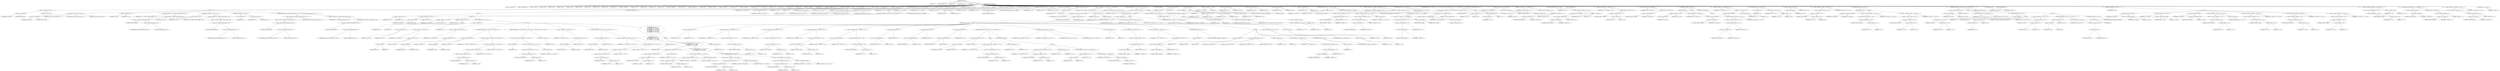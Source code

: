digraph cache_insert {  
"1000135" [label = "(METHOD,cache_insert)" ]
"1000136" [label = "(PARAM,int a1)" ]
"1000137" [label = "(PARAM,_DWORD *a2)" ]
"1000138" [label = "(PARAM,int a3)" ]
"1000139" [label = "(PARAM,unsigned int a4)" ]
"1000140" [label = "(PARAM,int a5)" ]
"1000141" [label = "(BLOCK,,)" ]
"1000142" [label = "(LOCAL,v9: unsigned int)" ]
"1000143" [label = "(LOCAL,v10: unsigned int)" ]
"1000144" [label = "(LOCAL,v11: char *)" ]
"1000145" [label = "(LOCAL,v12: int)" ]
"1000146" [label = "(LOCAL,v13: int)" ]
"1000147" [label = "(LOCAL,v14: bool)" ]
"1000148" [label = "(LOCAL,v15: bool)" ]
"1000149" [label = "(LOCAL,v16: bool)" ]
"1000150" [label = "(LOCAL,v17: int)" ]
"1000151" [label = "(LOCAL,v18: int)" ]
"1000152" [label = "(LOCAL,v19: int)" ]
"1000153" [label = "(LOCAL,v20: int)" ]
"1000154" [label = "(LOCAL,v21: _DWORD *)" ]
"1000155" [label = "(LOCAL,v22: char *)" ]
"1000156" [label = "(LOCAL,v23: int)" ]
"1000157" [label = "(LOCAL,v24: int)" ]
"1000158" [label = "(LOCAL,v25: int)" ]
"1000159" [label = "(LOCAL,v26: _DWORD *)" ]
"1000160" [label = "(LOCAL,v27: size_t)" ]
"1000161" [label = "(LOCAL,v28: _DWORD *)" ]
"1000162" [label = "(LOCAL,v29: int)" ]
"1000163" [label = "(LOCAL,v30: __int16)" ]
"1000164" [label = "(LOCAL,v32: _DWORD *)" ]
"1000165" [label = "(LOCAL,v33: int)" ]
"1000166" [label = "(LOCAL,v34: _DWORD *)" ]
"1000167" [label = "(LOCAL,v35: char *)" ]
"1000168" [label = "(LOCAL,v36: int)" ]
"1000169" [label = "(LOCAL,v37: int)" ]
"1000170" [label = "(LOCAL,v38: int)" ]
"1000171" [label = "(LOCAL,v39: int)" ]
"1000172" [label = "(LOCAL,v40: int)" ]
"1000173" [label = "(LOCAL,v41: _DWORD *)" ]
"1000174" [label = "(LOCAL,s: char *)" ]
"1000175" [label = "(LOCAL,v43: _DWORD [ 11 ])" ]
"1000176" [label = "(CONTROL_STRUCTURE,if ( (a5 & 0x980) != 0 ),if ( (a5 & 0x980) != 0 ))" ]
"1000177" [label = "(<operator>.notEquals,(a5 & 0x980) != 0)" ]
"1000178" [label = "(<operator>.and,a5 & 0x980)" ]
"1000179" [label = "(IDENTIFIER,a5,a5 & 0x980)" ]
"1000180" [label = "(LITERAL,0x980,a5 & 0x980)" ]
"1000181" [label = "(LITERAL,0,(a5 & 0x980) != 0)" ]
"1000182" [label = "(BLOCK,,)" ]
"1000183" [label = "(log_query,log_query(a5 | 0x10000, a1, a2, 0))" ]
"1000184" [label = "(<operator>.or,a5 | 0x10000)" ]
"1000185" [label = "(IDENTIFIER,a5,a5 | 0x10000)" ]
"1000186" [label = "(LITERAL,0x10000,a5 | 0x10000)" ]
"1000187" [label = "(IDENTIFIER,a1,log_query(a5 | 0x10000, a1, a2, 0))" ]
"1000188" [label = "(IDENTIFIER,a2,log_query(a5 | 0x10000, a1, a2, 0))" ]
"1000189" [label = "(LITERAL,0,log_query(a5 | 0x10000, a1, a2, 0))" ]
"1000190" [label = "(<operator>.assignment,v9 = a4)" ]
"1000191" [label = "(IDENTIFIER,v9,v9 = a4)" ]
"1000192" [label = "(IDENTIFIER,a4,v9 = a4)" ]
"1000193" [label = "(<operator>.assignment,v10 = *(_DWORD *)(dnsmasq_daemon + 252))" ]
"1000194" [label = "(IDENTIFIER,v10,v10 = *(_DWORD *)(dnsmasq_daemon + 252))" ]
"1000195" [label = "(<operator>.indirection,*(_DWORD *)(dnsmasq_daemon + 252))" ]
"1000196" [label = "(<operator>.cast,(_DWORD *)(dnsmasq_daemon + 252))" ]
"1000197" [label = "(UNKNOWN,_DWORD *,_DWORD *)" ]
"1000198" [label = "(<operator>.addition,dnsmasq_daemon + 252)" ]
"1000199" [label = "(IDENTIFIER,dnsmasq_daemon,dnsmasq_daemon + 252)" ]
"1000200" [label = "(LITERAL,252,dnsmasq_daemon + 252)" ]
"1000201" [label = "(CONTROL_STRUCTURE,if ( v10 < a4 ),if ( v10 < a4 ))" ]
"1000202" [label = "(<operator>.lessThan,v10 < a4)" ]
"1000203" [label = "(IDENTIFIER,v10,v10 < a4)" ]
"1000204" [label = "(IDENTIFIER,a4,v10 < a4)" ]
"1000205" [label = "(<operator>.assignment,v9 = *(_DWORD *)(dnsmasq_daemon + 252))" ]
"1000206" [label = "(IDENTIFIER,v9,v9 = *(_DWORD *)(dnsmasq_daemon + 252))" ]
"1000207" [label = "(<operator>.indirection,*(_DWORD *)(dnsmasq_daemon + 252))" ]
"1000208" [label = "(<operator>.cast,(_DWORD *)(dnsmasq_daemon + 252))" ]
"1000209" [label = "(UNKNOWN,_DWORD *,_DWORD *)" ]
"1000210" [label = "(<operator>.addition,dnsmasq_daemon + 252)" ]
"1000211" [label = "(IDENTIFIER,dnsmasq_daemon,dnsmasq_daemon + 252)" ]
"1000212" [label = "(LITERAL,252,dnsmasq_daemon + 252)" ]
"1000213" [label = "(CONTROL_STRUCTURE,if ( !v10 ),if ( !v10 ))" ]
"1000214" [label = "(<operator>.logicalNot,!v10)" ]
"1000215" [label = "(IDENTIFIER,v10,!v10)" ]
"1000216" [label = "(<operator>.assignment,v9 = a4)" ]
"1000217" [label = "(IDENTIFIER,v9,v9 = a4)" ]
"1000218" [label = "(IDENTIFIER,a4,v9 = a4)" ]
"1000219" [label = "(CONTROL_STRUCTURE,if ( *(_DWORD *)(dnsmasq_daemon + 248) > v9 ),if ( *(_DWORD *)(dnsmasq_daemon + 248) > v9 ))" ]
"1000220" [label = "(<operator>.greaterThan,*(_DWORD *)(dnsmasq_daemon + 248) > v9)" ]
"1000221" [label = "(<operator>.indirection,*(_DWORD *)(dnsmasq_daemon + 248))" ]
"1000222" [label = "(<operator>.cast,(_DWORD *)(dnsmasq_daemon + 248))" ]
"1000223" [label = "(UNKNOWN,_DWORD *,_DWORD *)" ]
"1000224" [label = "(<operator>.addition,dnsmasq_daemon + 248)" ]
"1000225" [label = "(IDENTIFIER,dnsmasq_daemon,dnsmasq_daemon + 248)" ]
"1000226" [label = "(LITERAL,248,dnsmasq_daemon + 248)" ]
"1000227" [label = "(IDENTIFIER,v9,*(_DWORD *)(dnsmasq_daemon + 248) > v9)" ]
"1000228" [label = "(<operator>.assignment,v9 = *(_DWORD *)(dnsmasq_daemon + 248))" ]
"1000229" [label = "(IDENTIFIER,v9,v9 = *(_DWORD *)(dnsmasq_daemon + 248))" ]
"1000230" [label = "(<operator>.indirection,*(_DWORD *)(dnsmasq_daemon + 248))" ]
"1000231" [label = "(<operator>.cast,(_DWORD *)(dnsmasq_daemon + 248))" ]
"1000232" [label = "(UNKNOWN,_DWORD *,_DWORD *)" ]
"1000233" [label = "(<operator>.addition,dnsmasq_daemon + 248)" ]
"1000234" [label = "(IDENTIFIER,dnsmasq_daemon,dnsmasq_daemon + 248)" ]
"1000235" [label = "(LITERAL,248,dnsmasq_daemon + 248)" ]
"1000236" [label = "(CONTROL_STRUCTURE,else,else)" ]
"1000237" [label = "(BLOCK,,)" ]
"1000238" [label = "(<operator>.assignment,v9 = a4)" ]
"1000239" [label = "(IDENTIFIER,v9,v9 = a4)" ]
"1000240" [label = "(IDENTIFIER,a4,v9 = a4)" ]
"1000241" [label = "(<operator>.assignment,v11 = &insert_error)" ]
"1000242" [label = "(IDENTIFIER,v11,v11 = &insert_error)" ]
"1000243" [label = "(<operator>.addressOf,&insert_error)" ]
"1000244" [label = "(IDENTIFIER,insert_error,v11 = &insert_error)" ]
"1000245" [label = "(<operator>.assignment,v12 = 0)" ]
"1000246" [label = "(IDENTIFIER,v12,v12 = 0)" ]
"1000247" [label = "(LITERAL,0,v12 = 0)" ]
"1000248" [label = "(CONTROL_STRUCTURE,if ( insert_error ),if ( insert_error ))" ]
"1000249" [label = "(IDENTIFIER,insert_error,if ( insert_error ))" ]
"1000250" [label = "(RETURN,return v12;,return v12;)" ]
"1000251" [label = "(IDENTIFIER,v12,return v12;)" ]
"1000252" [label = "(<operator>.assignment,v13 = cache_scan_free(a1, a2, a3, a5))" ]
"1000253" [label = "(IDENTIFIER,v13,v13 = cache_scan_free(a1, a2, a3, a5))" ]
"1000254" [label = "(cache_scan_free,cache_scan_free(a1, a2, a3, a5))" ]
"1000255" [label = "(IDENTIFIER,a1,cache_scan_free(a1, a2, a3, a5))" ]
"1000256" [label = "(IDENTIFIER,a2,cache_scan_free(a1, a2, a3, a5))" ]
"1000257" [label = "(IDENTIFIER,a3,cache_scan_free(a1, a2, a3, a5))" ]
"1000258" [label = "(IDENTIFIER,a5,cache_scan_free(a1, a2, a3, a5))" ]
"1000259" [label = "(CONTROL_STRUCTURE,if ( v13 ),if ( v13 ))" ]
"1000260" [label = "(IDENTIFIER,v13,if ( v13 ))" ]
"1000261" [label = "(BLOCK,,)" ]
"1000262" [label = "(CONTROL_STRUCTURE,if ( (a5 & 0x180) != 0 ),if ( (a5 & 0x180) != 0 ))" ]
"1000263" [label = "(<operator>.notEquals,(a5 & 0x180) != 0)" ]
"1000264" [label = "(<operator>.and,a5 & 0x180)" ]
"1000265" [label = "(IDENTIFIER,a5,a5 & 0x180)" ]
"1000266" [label = "(LITERAL,0x180,a5 & 0x180)" ]
"1000267" [label = "(LITERAL,0,(a5 & 0x180) != 0)" ]
"1000268" [label = "(BLOCK,,)" ]
"1000269" [label = "(<operator>.assignment,v14 = a2 == 0)" ]
"1000270" [label = "(IDENTIFIER,v14,v14 = a2 == 0)" ]
"1000271" [label = "(<operator>.equals,a2 == 0)" ]
"1000272" [label = "(IDENTIFIER,a2,a2 == 0)" ]
"1000273" [label = "(LITERAL,0,a2 == 0)" ]
"1000274" [label = "(CONTROL_STRUCTURE,if ( a2 ),if ( a2 ))" ]
"1000275" [label = "(IDENTIFIER,a2,if ( a2 ))" ]
"1000276" [label = "(BLOCK,,)" ]
"1000277" [label = "(<operator>.assignment,v12 = v13)" ]
"1000278" [label = "(IDENTIFIER,v12,v12 = v13)" ]
"1000279" [label = "(IDENTIFIER,v13,v12 = v13)" ]
"1000280" [label = "(<operator>.assignment,v14 = (a5 & 8) == 0)" ]
"1000281" [label = "(IDENTIFIER,v14,v14 = (a5 & 8) == 0)" ]
"1000282" [label = "(<operator>.equals,(a5 & 8) == 0)" ]
"1000283" [label = "(<operator>.and,a5 & 8)" ]
"1000284" [label = "(IDENTIFIER,a5,a5 & 8)" ]
"1000285" [label = "(LITERAL,8,a5 & 8)" ]
"1000286" [label = "(LITERAL,0,(a5 & 8) == 0)" ]
"1000287" [label = "(CONTROL_STRUCTURE,if ( !v14 ),if ( !v14 ))" ]
"1000288" [label = "(<operator>.logicalNot,!v14)" ]
"1000289" [label = "(IDENTIFIER,v14,!v14)" ]
"1000290" [label = "(BLOCK,,)" ]
"1000291" [label = "(<operator>.assignment,v15 = (a5 & 0x80) == 0)" ]
"1000292" [label = "(IDENTIFIER,v15,v15 = (a5 & 0x80) == 0)" ]
"1000293" [label = "(<operator>.equals,(a5 & 0x80) == 0)" ]
"1000294" [label = "(<operator>.and,a5 & 0x80)" ]
"1000295" [label = "(IDENTIFIER,a5,a5 & 0x80)" ]
"1000296" [label = "(LITERAL,0x80,a5 & 0x80)" ]
"1000297" [label = "(LITERAL,0,(a5 & 0x80) == 0)" ]
"1000298" [label = "(CONTROL_STRUCTURE,if ( (a5 & 0x80) != 0 ),if ( (a5 & 0x80) != 0 ))" ]
"1000299" [label = "(<operator>.notEquals,(a5 & 0x80) != 0)" ]
"1000300" [label = "(<operator>.and,a5 & 0x80)" ]
"1000301" [label = "(IDENTIFIER,a5,a5 & 0x80)" ]
"1000302" [label = "(LITERAL,0x80,a5 & 0x80)" ]
"1000303" [label = "(LITERAL,0,(a5 & 0x80) != 0)" ]
"1000304" [label = "(<operator>.assignment,v15 = (*(_BYTE *)(v12 + 36) & 0x80) == 0)" ]
"1000305" [label = "(IDENTIFIER,v15,v15 = (*(_BYTE *)(v12 + 36) & 0x80) == 0)" ]
"1000306" [label = "(<operator>.equals,(*(_BYTE *)(v12 + 36) & 0x80) == 0)" ]
"1000307" [label = "(<operator>.and,*(_BYTE *)(v12 + 36) & 0x80)" ]
"1000308" [label = "(<operator>.indirection,*(_BYTE *)(v12 + 36))" ]
"1000309" [label = "(<operator>.cast,(_BYTE *)(v12 + 36))" ]
"1000310" [label = "(UNKNOWN,_BYTE *,_BYTE *)" ]
"1000311" [label = "(<operator>.addition,v12 + 36)" ]
"1000312" [label = "(IDENTIFIER,v12,v12 + 36)" ]
"1000313" [label = "(LITERAL,36,v12 + 36)" ]
"1000314" [label = "(LITERAL,0x80,*(_BYTE *)(v12 + 36) & 0x80)" ]
"1000315" [label = "(LITERAL,0,(*(_BYTE *)(v12 + 36) & 0x80) == 0)" ]
"1000316" [label = "(CONTROL_STRUCTURE,if ( !v15 && *(_DWORD *)(v12 + 12) == *a2 ),if ( !v15 && *(_DWORD *)(v12 + 12) == *a2 ))" ]
"1000317" [label = "(<operator>.logicalAnd,!v15 && *(_DWORD *)(v12 + 12) == *a2)" ]
"1000318" [label = "(<operator>.logicalNot,!v15)" ]
"1000319" [label = "(IDENTIFIER,v15,!v15)" ]
"1000320" [label = "(<operator>.equals,*(_DWORD *)(v12 + 12) == *a2)" ]
"1000321" [label = "(<operator>.indirection,*(_DWORD *)(v12 + 12))" ]
"1000322" [label = "(<operator>.cast,(_DWORD *)(v12 + 12))" ]
"1000323" [label = "(UNKNOWN,_DWORD *,_DWORD *)" ]
"1000324" [label = "(<operator>.addition,v12 + 12)" ]
"1000325" [label = "(IDENTIFIER,v12,v12 + 12)" ]
"1000326" [label = "(LITERAL,12,v12 + 12)" ]
"1000327" [label = "(<operator>.indirection,*a2)" ]
"1000328" [label = "(IDENTIFIER,a2,*(_DWORD *)(v12 + 12) == *a2)" ]
"1000329" [label = "(RETURN,return v12;,return v12;)" ]
"1000330" [label = "(IDENTIFIER,v12,return v12;)" ]
"1000331" [label = "(<operator>.assignment,v16 = (a5 & 0x100) == 0)" ]
"1000332" [label = "(IDENTIFIER,v16,v16 = (a5 & 0x100) == 0)" ]
"1000333" [label = "(<operator>.equals,(a5 & 0x100) == 0)" ]
"1000334" [label = "(<operator>.and,a5 & 0x100)" ]
"1000335" [label = "(IDENTIFIER,a5,a5 & 0x100)" ]
"1000336" [label = "(LITERAL,0x100,a5 & 0x100)" ]
"1000337" [label = "(LITERAL,0,(a5 & 0x100) == 0)" ]
"1000338" [label = "(CONTROL_STRUCTURE,if ( (a5 & 0x100) != 0 ),if ( (a5 & 0x100) != 0 ))" ]
"1000339" [label = "(<operator>.notEquals,(a5 & 0x100) != 0)" ]
"1000340" [label = "(<operator>.and,a5 & 0x100)" ]
"1000341" [label = "(IDENTIFIER,a5,a5 & 0x100)" ]
"1000342" [label = "(LITERAL,0x100,a5 & 0x100)" ]
"1000343" [label = "(LITERAL,0,(a5 & 0x100) != 0)" ]
"1000344" [label = "(<operator>.assignment,v16 = (*(_BYTE *)(v12 + 37) & 1) == 0)" ]
"1000345" [label = "(IDENTIFIER,v16,v16 = (*(_BYTE *)(v12 + 37) & 1) == 0)" ]
"1000346" [label = "(<operator>.equals,(*(_BYTE *)(v12 + 37) & 1) == 0)" ]
"1000347" [label = "(<operator>.and,*(_BYTE *)(v12 + 37) & 1)" ]
"1000348" [label = "(<operator>.indirection,*(_BYTE *)(v12 + 37))" ]
"1000349" [label = "(<operator>.cast,(_BYTE *)(v12 + 37))" ]
"1000350" [label = "(UNKNOWN,_BYTE *,_BYTE *)" ]
"1000351" [label = "(<operator>.addition,v12 + 37)" ]
"1000352" [label = "(IDENTIFIER,v12,v12 + 37)" ]
"1000353" [label = "(LITERAL,37,v12 + 37)" ]
"1000354" [label = "(LITERAL,1,*(_BYTE *)(v12 + 37) & 1)" ]
"1000355" [label = "(LITERAL,0,(*(_BYTE *)(v12 + 37) & 1) == 0)" ]
"1000356" [label = "(CONTROL_STRUCTURE,if ( !v16\n          && *(_DWORD *)(v12 + 12) == *a2\n          && *(_DWORD *)(v12 + 16) == a2[1]\n          && *(_DWORD *)(v12 + 20) == a2[2]\n          && *(_DWORD *)(v12 + 24) == a2[3] ),if ( !v16\n          && *(_DWORD *)(v12 + 12) == *a2\n          && *(_DWORD *)(v12 + 16) == a2[1]\n          && *(_DWORD *)(v12 + 20) == a2[2]\n          && *(_DWORD *)(v12 + 24) == a2[3] ))" ]
"1000357" [label = "(<operator>.logicalAnd,!v16\n          && *(_DWORD *)(v12 + 12) == *a2\n          && *(_DWORD *)(v12 + 16) == a2[1]\n          && *(_DWORD *)(v12 + 20) == a2[2]\n          && *(_DWORD *)(v12 + 24) == a2[3])" ]
"1000358" [label = "(<operator>.logicalNot,!v16)" ]
"1000359" [label = "(IDENTIFIER,v16,!v16)" ]
"1000360" [label = "(<operator>.logicalAnd,*(_DWORD *)(v12 + 12) == *a2\n          && *(_DWORD *)(v12 + 16) == a2[1]\n          && *(_DWORD *)(v12 + 20) == a2[2]\n          && *(_DWORD *)(v12 + 24) == a2[3])" ]
"1000361" [label = "(<operator>.equals,*(_DWORD *)(v12 + 12) == *a2)" ]
"1000362" [label = "(<operator>.indirection,*(_DWORD *)(v12 + 12))" ]
"1000363" [label = "(<operator>.cast,(_DWORD *)(v12 + 12))" ]
"1000364" [label = "(UNKNOWN,_DWORD *,_DWORD *)" ]
"1000365" [label = "(<operator>.addition,v12 + 12)" ]
"1000366" [label = "(IDENTIFIER,v12,v12 + 12)" ]
"1000367" [label = "(LITERAL,12,v12 + 12)" ]
"1000368" [label = "(<operator>.indirection,*a2)" ]
"1000369" [label = "(IDENTIFIER,a2,*(_DWORD *)(v12 + 12) == *a2)" ]
"1000370" [label = "(<operator>.logicalAnd,*(_DWORD *)(v12 + 16) == a2[1]\n          && *(_DWORD *)(v12 + 20) == a2[2]\n          && *(_DWORD *)(v12 + 24) == a2[3])" ]
"1000371" [label = "(<operator>.equals,*(_DWORD *)(v12 + 16) == a2[1])" ]
"1000372" [label = "(<operator>.indirection,*(_DWORD *)(v12 + 16))" ]
"1000373" [label = "(<operator>.cast,(_DWORD *)(v12 + 16))" ]
"1000374" [label = "(UNKNOWN,_DWORD *,_DWORD *)" ]
"1000375" [label = "(<operator>.addition,v12 + 16)" ]
"1000376" [label = "(IDENTIFIER,v12,v12 + 16)" ]
"1000377" [label = "(LITERAL,16,v12 + 16)" ]
"1000378" [label = "(<operator>.indirectIndexAccess,a2[1])" ]
"1000379" [label = "(IDENTIFIER,a2,*(_DWORD *)(v12 + 16) == a2[1])" ]
"1000380" [label = "(LITERAL,1,*(_DWORD *)(v12 + 16) == a2[1])" ]
"1000381" [label = "(<operator>.logicalAnd,*(_DWORD *)(v12 + 20) == a2[2]\n          && *(_DWORD *)(v12 + 24) == a2[3])" ]
"1000382" [label = "(<operator>.equals,*(_DWORD *)(v12 + 20) == a2[2])" ]
"1000383" [label = "(<operator>.indirection,*(_DWORD *)(v12 + 20))" ]
"1000384" [label = "(<operator>.cast,(_DWORD *)(v12 + 20))" ]
"1000385" [label = "(UNKNOWN,_DWORD *,_DWORD *)" ]
"1000386" [label = "(<operator>.addition,v12 + 20)" ]
"1000387" [label = "(IDENTIFIER,v12,v12 + 20)" ]
"1000388" [label = "(LITERAL,20,v12 + 20)" ]
"1000389" [label = "(<operator>.indirectIndexAccess,a2[2])" ]
"1000390" [label = "(IDENTIFIER,a2,*(_DWORD *)(v12 + 20) == a2[2])" ]
"1000391" [label = "(LITERAL,2,*(_DWORD *)(v12 + 20) == a2[2])" ]
"1000392" [label = "(<operator>.equals,*(_DWORD *)(v12 + 24) == a2[3])" ]
"1000393" [label = "(<operator>.indirection,*(_DWORD *)(v12 + 24))" ]
"1000394" [label = "(<operator>.cast,(_DWORD *)(v12 + 24))" ]
"1000395" [label = "(UNKNOWN,_DWORD *,_DWORD *)" ]
"1000396" [label = "(<operator>.addition,v12 + 24)" ]
"1000397" [label = "(IDENTIFIER,v12,v12 + 24)" ]
"1000398" [label = "(LITERAL,24,v12 + 24)" ]
"1000399" [label = "(<operator>.indirectIndexAccess,a2[3])" ]
"1000400" [label = "(IDENTIFIER,a2,*(_DWORD *)(v12 + 24) == a2[3])" ]
"1000401" [label = "(LITERAL,3,*(_DWORD *)(v12 + 24) == a2[3])" ]
"1000402" [label = "(BLOCK,,)" ]
"1000403" [label = "(RETURN,return v12;,return v12;)" ]
"1000404" [label = "(IDENTIFIER,v12,return v12;)" ]
"1000405" [label = "(CONTROL_STRUCTURE,goto LABEL_47;,goto LABEL_47;)" ]
"1000406" [label = "(<operator>.assignment,v17 = cache_tail)" ]
"1000407" [label = "(IDENTIFIER,v17,v17 = cache_tail)" ]
"1000408" [label = "(IDENTIFIER,cache_tail,v17 = cache_tail)" ]
"1000409" [label = "(<operator>.assignment,s = (char *)a1)" ]
"1000410" [label = "(IDENTIFIER,s,s = (char *)a1)" ]
"1000411" [label = "(<operator>.cast,(char *)a1)" ]
"1000412" [label = "(UNKNOWN,char *,char *)" ]
"1000413" [label = "(IDENTIFIER,a1,(char *)a1)" ]
"1000414" [label = "(<operator>.assignment,v41 = a2)" ]
"1000415" [label = "(IDENTIFIER,v41,v41 = a2)" ]
"1000416" [label = "(IDENTIFIER,a2,v41 = a2)" ]
"1000417" [label = "(CONTROL_STRUCTURE,if ( !cache_tail ),if ( !cache_tail ))" ]
"1000418" [label = "(<operator>.logicalNot,!cache_tail)" ]
"1000419" [label = "(IDENTIFIER,cache_tail,!cache_tail)" ]
"1000420" [label = "(CONTROL_STRUCTURE,goto LABEL_47;,goto LABEL_47;)" ]
"1000421" [label = "(<operator>.assignment,v18 = 0)" ]
"1000422" [label = "(IDENTIFIER,v18,v18 = 0)" ]
"1000423" [label = "(LITERAL,0,v18 = 0)" ]
"1000424" [label = "(<operator>.assignment,v19 = a5 & 4)" ]
"1000425" [label = "(IDENTIFIER,v19,v19 = a5 & 4)" ]
"1000426" [label = "(<operator>.and,a5 & 4)" ]
"1000427" [label = "(IDENTIFIER,a5,a5 & 4)" ]
"1000428" [label = "(LITERAL,4,a5 & 4)" ]
"1000429" [label = "(<operator>.assignment,v20 = *(unsigned __int16 *)(cache_tail + 36))" ]
"1000430" [label = "(IDENTIFIER,v20,v20 = *(unsigned __int16 *)(cache_tail + 36))" ]
"1000431" [label = "(<operator>.indirection,*(unsigned __int16 *)(cache_tail + 36))" ]
"1000432" [label = "(<operator>.cast,(unsigned __int16 *)(cache_tail + 36))" ]
"1000433" [label = "(UNKNOWN,unsigned __int16 *,unsigned __int16 *)" ]
"1000434" [label = "(<operator>.addition,cache_tail + 36)" ]
"1000435" [label = "(IDENTIFIER,cache_tail,cache_tail + 36)" ]
"1000436" [label = "(LITERAL,36,cache_tail + 36)" ]
"1000437" [label = "(CONTROL_STRUCTURE,if ( (v20 & 0xC) != 0 ),if ( (v20 & 0xC) != 0 ))" ]
"1000438" [label = "(<operator>.notEquals,(v20 & 0xC) != 0)" ]
"1000439" [label = "(<operator>.and,v20 & 0xC)" ]
"1000440" [label = "(IDENTIFIER,v20,v20 & 0xC)" ]
"1000441" [label = "(LITERAL,0xC,v20 & 0xC)" ]
"1000442" [label = "(LITERAL,0,(v20 & 0xC) != 0)" ]
"1000443" [label = "(BLOCK,,)" ]
"1000444" [label = "(CONTROL_STRUCTURE,while ( !v18 ),while ( !v18 ))" ]
"1000445" [label = "(<operator>.logicalNot,!v18)" ]
"1000446" [label = "(IDENTIFIER,v18,!v18)" ]
"1000447" [label = "(BLOCK,,)" ]
"1000448" [label = "(CONTROL_STRUCTURE,if ( v19 ),if ( v19 ))" ]
"1000449" [label = "(IDENTIFIER,v19,if ( v19 ))" ]
"1000450" [label = "(BLOCK,,)" ]
"1000451" [label = "(<operator>.assignment,v22 = v11)" ]
"1000452" [label = "(IDENTIFIER,v22,v22 = v11)" ]
"1000453" [label = "(IDENTIFIER,v11,v22 = v11)" ]
"1000454" [label = "(<operator>.assignment,v23 = *(_DWORD *)(v17 + 16))" ]
"1000455" [label = "(IDENTIFIER,v23,v23 = *(_DWORD *)(v17 + 16))" ]
"1000456" [label = "(<operator>.indirection,*(_DWORD *)(v17 + 16))" ]
"1000457" [label = "(<operator>.cast,(_DWORD *)(v17 + 16))" ]
"1000458" [label = "(UNKNOWN,_DWORD *,_DWORD *)" ]
"1000459" [label = "(<operator>.addition,v17 + 16)" ]
"1000460" [label = "(IDENTIFIER,v17,v17 + 16)" ]
"1000461" [label = "(LITERAL,16,v17 + 16)" ]
"1000462" [label = "(<operator>.assignment,v24 = *(_DWORD *)(v17 + 20))" ]
"1000463" [label = "(IDENTIFIER,v24,v24 = *(_DWORD *)(v17 + 20))" ]
"1000464" [label = "(<operator>.indirection,*(_DWORD *)(v17 + 20))" ]
"1000465" [label = "(<operator>.cast,(_DWORD *)(v17 + 20))" ]
"1000466" [label = "(UNKNOWN,_DWORD *,_DWORD *)" ]
"1000467" [label = "(<operator>.addition,v17 + 20)" ]
"1000468" [label = "(IDENTIFIER,v17,v17 + 20)" ]
"1000469" [label = "(LITERAL,20,v17 + 20)" ]
"1000470" [label = "(<operator>.assignment,v25 = *(_DWORD *)(v17 + 24))" ]
"1000471" [label = "(IDENTIFIER,v25,v25 = *(_DWORD *)(v17 + 24))" ]
"1000472" [label = "(<operator>.indirection,*(_DWORD *)(v17 + 24))" ]
"1000473" [label = "(<operator>.cast,(_DWORD *)(v17 + 24))" ]
"1000474" [label = "(UNKNOWN,_DWORD *,_DWORD *)" ]
"1000475" [label = "(<operator>.addition,v17 + 24)" ]
"1000476" [label = "(IDENTIFIER,v17,v17 + 24)" ]
"1000477" [label = "(LITERAL,24,v17 + 24)" ]
"1000478" [label = "(<operator>.assignment,v43[0] = *(_DWORD *)(v17 + 12))" ]
"1000479" [label = "(<operator>.indirectIndexAccess,v43[0])" ]
"1000480" [label = "(IDENTIFIER,v43,v43[0] = *(_DWORD *)(v17 + 12))" ]
"1000481" [label = "(LITERAL,0,v43[0] = *(_DWORD *)(v17 + 12))" ]
"1000482" [label = "(<operator>.indirection,*(_DWORD *)(v17 + 12))" ]
"1000483" [label = "(<operator>.cast,(_DWORD *)(v17 + 12))" ]
"1000484" [label = "(UNKNOWN,_DWORD *,_DWORD *)" ]
"1000485" [label = "(<operator>.addition,v17 + 12)" ]
"1000486" [label = "(IDENTIFIER,v17,v17 + 12)" ]
"1000487" [label = "(LITERAL,12,v17 + 12)" ]
"1000488" [label = "(<operator>.assignment,v43[1] = v23)" ]
"1000489" [label = "(<operator>.indirectIndexAccess,v43[1])" ]
"1000490" [label = "(IDENTIFIER,v43,v43[1] = v23)" ]
"1000491" [label = "(LITERAL,1,v43[1] = v23)" ]
"1000492" [label = "(IDENTIFIER,v23,v43[1] = v23)" ]
"1000493" [label = "(<operator>.assignment,v43[2] = v24)" ]
"1000494" [label = "(<operator>.indirectIndexAccess,v43[2])" ]
"1000495" [label = "(IDENTIFIER,v43,v43[2] = v24)" ]
"1000496" [label = "(LITERAL,2,v43[2] = v24)" ]
"1000497" [label = "(IDENTIFIER,v24,v43[2] = v24)" ]
"1000498" [label = "(<operator>.assignment,v43[3] = v25)" ]
"1000499" [label = "(<operator>.indirectIndexAccess,v43[3])" ]
"1000500" [label = "(IDENTIFIER,v43,v43[3] = v25)" ]
"1000501" [label = "(LITERAL,3,v43[3] = v25)" ]
"1000502" [label = "(IDENTIFIER,v25,v43[3] = v25)" ]
"1000503" [label = "(CONTROL_STRUCTURE,if ( (v20 & 0x200) != 0 ),if ( (v20 & 0x200) != 0 ))" ]
"1000504" [label = "(<operator>.notEquals,(v20 & 0x200) != 0)" ]
"1000505" [label = "(<operator>.and,v20 & 0x200)" ]
"1000506" [label = "(IDENTIFIER,v20,v20 & 0x200)" ]
"1000507" [label = "(LITERAL,0x200,v20 & 0x200)" ]
"1000508" [label = "(LITERAL,0,(v20 & 0x200) != 0)" ]
"1000509" [label = "(BLOCK,,)" ]
"1000510" [label = "(<operator>.assignment,v21 = *(_DWORD **)(v17 + 40))" ]
"1000511" [label = "(IDENTIFIER,v21,v21 = *(_DWORD **)(v17 + 40))" ]
"1000512" [label = "(<operator>.indirection,*(_DWORD **)(v17 + 40))" ]
"1000513" [label = "(<operator>.cast,(_DWORD **)(v17 + 40))" ]
"1000514" [label = "(UNKNOWN,_DWORD **,_DWORD **)" ]
"1000515" [label = "(<operator>.addition,v17 + 40)" ]
"1000516" [label = "(IDENTIFIER,v17,v17 + 40)" ]
"1000517" [label = "(LITERAL,40,v17 + 40)" ]
"1000518" [label = "(<operator>.assignment,v11 = v22)" ]
"1000519" [label = "(IDENTIFIER,v11,v11 = v22)" ]
"1000520" [label = "(IDENTIFIER,v22,v11 = v22)" ]
"1000521" [label = "(CONTROL_STRUCTURE,else,else)" ]
"1000522" [label = "(BLOCK,,)" ]
"1000523" [label = "(<operator>.assignment,v21 = (_DWORD *)(v17 + 40))" ]
"1000524" [label = "(IDENTIFIER,v21,v21 = (_DWORD *)(v17 + 40))" ]
"1000525" [label = "(<operator>.cast,(_DWORD *)(v17 + 40))" ]
"1000526" [label = "(UNKNOWN,_DWORD *,_DWORD *)" ]
"1000527" [label = "(<operator>.addition,v17 + 40)" ]
"1000528" [label = "(IDENTIFIER,v17,v17 + 40)" ]
"1000529" [label = "(LITERAL,40,v17 + 40)" ]
"1000530" [label = "(<operator>.assignment,v11 = v22)" ]
"1000531" [label = "(IDENTIFIER,v11,v11 = v22)" ]
"1000532" [label = "(IDENTIFIER,v22,v11 = v22)" ]
"1000533" [label = "(CONTROL_STRUCTURE,if ( (v20 & 2) != 0 ),if ( (v20 & 2) != 0 ))" ]
"1000534" [label = "(<operator>.notEquals,(v20 & 2) != 0)" ]
"1000535" [label = "(<operator>.and,v20 & 2)" ]
"1000536" [label = "(IDENTIFIER,v20,v20 & 2)" ]
"1000537" [label = "(LITERAL,2,v20 & 2)" ]
"1000538" [label = "(LITERAL,0,(v20 & 2) != 0)" ]
"1000539" [label = "(<operator>.assignment,v21 = (_DWORD *)*v21)" ]
"1000540" [label = "(IDENTIFIER,v21,v21 = (_DWORD *)*v21)" ]
"1000541" [label = "(<operator>.cast,(_DWORD *)*v21)" ]
"1000542" [label = "(UNKNOWN,_DWORD *,_DWORD *)" ]
"1000543" [label = "(<operator>.indirection,*v21)" ]
"1000544" [label = "(IDENTIFIER,v21,(_DWORD *)*v21)" ]
"1000545" [label = "(cache_scan_free,cache_scan_free(v21, v43, a3, v20))" ]
"1000546" [label = "(IDENTIFIER,v21,cache_scan_free(v21, v43, a3, v20))" ]
"1000547" [label = "(IDENTIFIER,v43,cache_scan_free(v21, v43, a3, v20))" ]
"1000548" [label = "(IDENTIFIER,a3,cache_scan_free(v21, v43, a3, v20))" ]
"1000549" [label = "(IDENTIFIER,v20,cache_scan_free(v21, v43, a3, v20))" ]
"1000550" [label = "(<operator>.assignment,v18 = 1)" ]
"1000551" [label = "(IDENTIFIER,v18,v18 = 1)" ]
"1000552" [label = "(LITERAL,1,v18 = 1)" ]
"1000553" [label = "(<operator>.preIncrement,++*((_DWORD *)v11 + 9))" ]
"1000554" [label = "(<operator>.indirection,*((_DWORD *)v11 + 9))" ]
"1000555" [label = "(<operator>.addition,(_DWORD *)v11 + 9)" ]
"1000556" [label = "(<operator>.cast,(_DWORD *)v11)" ]
"1000557" [label = "(UNKNOWN,_DWORD *,_DWORD *)" ]
"1000558" [label = "(IDENTIFIER,v11,(_DWORD *)v11)" ]
"1000559" [label = "(LITERAL,9,(_DWORD *)v11 + 9)" ]
"1000560" [label = "(<operator>.assignment,v17 = *((_DWORD *)v11 + 8))" ]
"1000561" [label = "(IDENTIFIER,v17,v17 = *((_DWORD *)v11 + 8))" ]
"1000562" [label = "(<operator>.indirection,*((_DWORD *)v11 + 8))" ]
"1000563" [label = "(<operator>.addition,(_DWORD *)v11 + 8)" ]
"1000564" [label = "(<operator>.cast,(_DWORD *)v11)" ]
"1000565" [label = "(UNKNOWN,_DWORD *,_DWORD *)" ]
"1000566" [label = "(IDENTIFIER,v11,(_DWORD *)v11)" ]
"1000567" [label = "(LITERAL,8,(_DWORD *)v11 + 8)" ]
"1000568" [label = "(CONTROL_STRUCTURE,if ( !v17 ),if ( !v17 ))" ]
"1000569" [label = "(<operator>.logicalNot,!v17)" ]
"1000570" [label = "(IDENTIFIER,v17,!v17)" ]
"1000571" [label = "(CONTROL_STRUCTURE,goto LABEL_47;,goto LABEL_47;)" ]
"1000572" [label = "(CONTROL_STRUCTURE,else,else)" ]
"1000573" [label = "(BLOCK,,)" ]
"1000574" [label = "(<operator>.assignment,v18 = 0)" ]
"1000575" [label = "(IDENTIFIER,v18,v18 = 0)" ]
"1000576" [label = "(LITERAL,0,v18 = 0)" ]
"1000577" [label = "(cache_scan_free,cache_scan_free(0, 0, a3, 0))" ]
"1000578" [label = "(LITERAL,0,cache_scan_free(0, 0, a3, 0))" ]
"1000579" [label = "(LITERAL,0,cache_scan_free(0, 0, a3, 0))" ]
"1000580" [label = "(IDENTIFIER,a3,cache_scan_free(0, 0, a3, 0))" ]
"1000581" [label = "(LITERAL,0,cache_scan_free(0, 0, a3, 0))" ]
"1000582" [label = "(<operator>.assignment,v19 = 1)" ]
"1000583" [label = "(IDENTIFIER,v19,v19 = 1)" ]
"1000584" [label = "(LITERAL,1,v19 = 1)" ]
"1000585" [label = "(<operator>.assignment,v17 = *((_DWORD *)v11 + 8))" ]
"1000586" [label = "(IDENTIFIER,v17,v17 = *((_DWORD *)v11 + 8))" ]
"1000587" [label = "(<operator>.indirection,*((_DWORD *)v11 + 8))" ]
"1000588" [label = "(<operator>.addition,(_DWORD *)v11 + 8)" ]
"1000589" [label = "(<operator>.cast,(_DWORD *)v11)" ]
"1000590" [label = "(UNKNOWN,_DWORD *,_DWORD *)" ]
"1000591" [label = "(IDENTIFIER,v11,(_DWORD *)v11)" ]
"1000592" [label = "(LITERAL,8,(_DWORD *)v11 + 8)" ]
"1000593" [label = "(CONTROL_STRUCTURE,if ( !v17 ),if ( !v17 ))" ]
"1000594" [label = "(<operator>.logicalNot,!v17)" ]
"1000595" [label = "(IDENTIFIER,v17,!v17)" ]
"1000596" [label = "(CONTROL_STRUCTURE,goto LABEL_47;,goto LABEL_47;)" ]
"1000597" [label = "(<operator>.assignment,v20 = *(unsigned __int16 *)(v17 + 36))" ]
"1000598" [label = "(IDENTIFIER,v20,v20 = *(unsigned __int16 *)(v17 + 36))" ]
"1000599" [label = "(<operator>.indirection,*(unsigned __int16 *)(v17 + 36))" ]
"1000600" [label = "(<operator>.cast,(unsigned __int16 *)(v17 + 36))" ]
"1000601" [label = "(UNKNOWN,unsigned __int16 *,unsigned __int16 *)" ]
"1000602" [label = "(<operator>.addition,v17 + 36)" ]
"1000603" [label = "(IDENTIFIER,v17,v17 + 36)" ]
"1000604" [label = "(LITERAL,36,v17 + 36)" ]
"1000605" [label = "(CONTROL_STRUCTURE,if ( (v20 & 0xC) == 0 ),if ( (v20 & 0xC) == 0 ))" ]
"1000606" [label = "(<operator>.equals,(v20 & 0xC) == 0)" ]
"1000607" [label = "(<operator>.and,v20 & 0xC)" ]
"1000608" [label = "(IDENTIFIER,v20,v20 & 0xC)" ]
"1000609" [label = "(LITERAL,0xC,v20 & 0xC)" ]
"1000610" [label = "(LITERAL,0,(v20 & 0xC) == 0)" ]
"1000611" [label = "(CONTROL_STRUCTURE,goto LABEL_41;,goto LABEL_41;)" ]
"1000612" [label = "(CONTROL_STRUCTURE,if ( !v11[4] ),if ( !v11[4] ))" ]
"1000613" [label = "(<operator>.logicalNot,!v11[4])" ]
"1000614" [label = "(<operator>.indirectIndexAccess,v11[4])" ]
"1000615" [label = "(IDENTIFIER,v11,!v11[4])" ]
"1000616" [label = "(LITERAL,4,!v11[4])" ]
"1000617" [label = "(BLOCK,,)" ]
"1000618" [label = "(my_syslog,my_syslog(3, \"Internal error in cache.\"))" ]
"1000619" [label = "(LITERAL,3,my_syslog(3, \"Internal error in cache.\"))" ]
"1000620" [label = "(LITERAL,\"Internal error in cache.\",my_syslog(3, \"Internal error in cache.\"))" ]
"1000621" [label = "(<operator>.assignment,v11[4] = 1)" ]
"1000622" [label = "(<operator>.indirectIndexAccess,v11[4])" ]
"1000623" [label = "(IDENTIFIER,v11,v11[4] = 1)" ]
"1000624" [label = "(LITERAL,4,v11[4] = 1)" ]
"1000625" [label = "(LITERAL,1,v11[4] = 1)" ]
"1000626" [label = "(CONTROL_STRUCTURE,goto LABEL_47;,goto LABEL_47;)" ]
"1000627" [label = "(JUMP_TARGET,LABEL_41)" ]
"1000628" [label = "(<operator>.assignment,v26 = 0)" ]
"1000629" [label = "(IDENTIFIER,v26,v26 = 0)" ]
"1000630" [label = "(LITERAL,0,v26 = 0)" ]
"1000631" [label = "(CONTROL_STRUCTURE,if ( !s ),if ( !s ))" ]
"1000632" [label = "(<operator>.logicalNot,!s)" ]
"1000633" [label = "(IDENTIFIER,s,!s)" ]
"1000634" [label = "(BLOCK,,)" ]
"1000635" [label = "(<operator>.assignment,v28 = v41)" ]
"1000636" [label = "(IDENTIFIER,v28,v28 = v41)" ]
"1000637" [label = "(IDENTIFIER,v41,v28 = v41)" ]
"1000638" [label = "(<operator>.assignment,v29 = a3)" ]
"1000639" [label = "(IDENTIFIER,v29,v29 = a3)" ]
"1000640" [label = "(IDENTIFIER,a3,v29 = a3)" ]
"1000641" [label = "(<operator>.assignment,v30 = a5)" ]
"1000642" [label = "(IDENTIFIER,v30,v30 = a5)" ]
"1000643" [label = "(IDENTIFIER,a5,v30 = a5)" ]
"1000644" [label = "(CONTROL_STRUCTURE,goto LABEL_50;,goto LABEL_50;)" ]
"1000645" [label = "(<operator>.assignment,v27 = strlen(s))" ]
"1000646" [label = "(IDENTIFIER,v27,v27 = strlen(s))" ]
"1000647" [label = "(strlen,strlen(s))" ]
"1000648" [label = "(IDENTIFIER,s,strlen(s))" ]
"1000649" [label = "(<operator>.assignment,v28 = v41)" ]
"1000650" [label = "(IDENTIFIER,v28,v28 = v41)" ]
"1000651" [label = "(IDENTIFIER,v41,v28 = v41)" ]
"1000652" [label = "(<operator>.assignment,v29 = a3)" ]
"1000653" [label = "(IDENTIFIER,v29,v29 = a3)" ]
"1000654" [label = "(IDENTIFIER,a3,v29 = a3)" ]
"1000655" [label = "(<operator>.assignment,v30 = a5)" ]
"1000656" [label = "(IDENTIFIER,v30,v30 = a5)" ]
"1000657" [label = "(IDENTIFIER,a5,v30 = a5)" ]
"1000658" [label = "(<operator>.assignment,v26 = 0)" ]
"1000659" [label = "(IDENTIFIER,v26,v26 = 0)" ]
"1000660" [label = "(LITERAL,0,v26 = 0)" ]
"1000661" [label = "(CONTROL_STRUCTURE,if ( v27 < 0x32 ),if ( v27 < 0x32 ))" ]
"1000662" [label = "(<operator>.lessThan,v27 < 0x32)" ]
"1000663" [label = "(IDENTIFIER,v27,v27 < 0x32)" ]
"1000664" [label = "(LITERAL,0x32,v27 < 0x32)" ]
"1000665" [label = "(CONTROL_STRUCTURE,goto LABEL_50;,goto LABEL_50;)" ]
"1000666" [label = "(<operator>.assignment,v26 = (_DWORD *)*((_DWORD *)v11 + 10))" ]
"1000667" [label = "(IDENTIFIER,v26,v26 = (_DWORD *)*((_DWORD *)v11 + 10))" ]
"1000668" [label = "(<operator>.cast,(_DWORD *)*((_DWORD *)v11 + 10))" ]
"1000669" [label = "(UNKNOWN,_DWORD *,_DWORD *)" ]
"1000670" [label = "(<operator>.indirection,*((_DWORD *)v11 + 10))" ]
"1000671" [label = "(<operator>.addition,(_DWORD *)v11 + 10)" ]
"1000672" [label = "(<operator>.cast,(_DWORD *)v11)" ]
"1000673" [label = "(UNKNOWN,_DWORD *,_DWORD *)" ]
"1000674" [label = "(IDENTIFIER,v11,(_DWORD *)v11)" ]
"1000675" [label = "(LITERAL,10,(_DWORD *)v11 + 10)" ]
"1000676" [label = "(CONTROL_STRUCTURE,if ( v26 ),if ( v26 ))" ]
"1000677" [label = "(IDENTIFIER,v26,if ( v26 ))" ]
"1000678" [label = "(BLOCK,,)" ]
"1000679" [label = "(<operator>.assignment,*((_DWORD *)v11 + 10) = *v26)" ]
"1000680" [label = "(<operator>.indirection,*((_DWORD *)v11 + 10))" ]
"1000681" [label = "(<operator>.addition,(_DWORD *)v11 + 10)" ]
"1000682" [label = "(<operator>.cast,(_DWORD *)v11)" ]
"1000683" [label = "(UNKNOWN,_DWORD *,_DWORD *)" ]
"1000684" [label = "(IDENTIFIER,v11,(_DWORD *)v11)" ]
"1000685" [label = "(LITERAL,10,(_DWORD *)v11 + 10)" ]
"1000686" [label = "(<operator>.indirection,*v26)" ]
"1000687" [label = "(IDENTIFIER,v26,*((_DWORD *)v11 + 10) = *v26)" ]
"1000688" [label = "(CONTROL_STRUCTURE,goto LABEL_50;,goto LABEL_50;)" ]
"1000689" [label = "(CONTROL_STRUCTURE,if ( !(*((_DWORD *)v11 + 2) | a5 & 0x5000) || (v39 = whine_malloc(1028)) == 0 ),if ( !(*((_DWORD *)v11 + 2) | a5 & 0x5000) || (v39 = whine_malloc(1028)) == 0 ))" ]
"1000690" [label = "(<operator>.logicalOr,!(*((_DWORD *)v11 + 2) | a5 & 0x5000) || (v39 = whine_malloc(1028)) == 0)" ]
"1000691" [label = "(<operator>.logicalNot,!(*((_DWORD *)v11 + 2) | a5 & 0x5000))" ]
"1000692" [label = "(<operator>.or,*((_DWORD *)v11 + 2) | a5 & 0x5000)" ]
"1000693" [label = "(<operator>.indirection,*((_DWORD *)v11 + 2))" ]
"1000694" [label = "(<operator>.addition,(_DWORD *)v11 + 2)" ]
"1000695" [label = "(<operator>.cast,(_DWORD *)v11)" ]
"1000696" [label = "(UNKNOWN,_DWORD *,_DWORD *)" ]
"1000697" [label = "(IDENTIFIER,v11,(_DWORD *)v11)" ]
"1000698" [label = "(LITERAL,2,(_DWORD *)v11 + 2)" ]
"1000699" [label = "(<operator>.and,a5 & 0x5000)" ]
"1000700" [label = "(IDENTIFIER,a5,a5 & 0x5000)" ]
"1000701" [label = "(LITERAL,0x5000,a5 & 0x5000)" ]
"1000702" [label = "(<operator>.equals,(v39 = whine_malloc(1028)) == 0)" ]
"1000703" [label = "(<operator>.assignment,v39 = whine_malloc(1028))" ]
"1000704" [label = "(IDENTIFIER,v39,v39 = whine_malloc(1028))" ]
"1000705" [label = "(whine_malloc,whine_malloc(1028))" ]
"1000706" [label = "(LITERAL,1028,whine_malloc(1028))" ]
"1000707" [label = "(LITERAL,0,(v39 = whine_malloc(1028)) == 0)" ]
"1000708" [label = "(BLOCK,,)" ]
"1000709" [label = "(JUMP_TARGET,LABEL_47)" ]
"1000710" [label = "(<operator>.assignment,v12 = 0)" ]
"1000711" [label = "(IDENTIFIER,v12,v12 = 0)" ]
"1000712" [label = "(LITERAL,0,v12 = 0)" ]
"1000713" [label = "(<operator>.assignment,*v11 = 1)" ]
"1000714" [label = "(<operator>.indirection,*v11)" ]
"1000715" [label = "(IDENTIFIER,v11,*v11 = 1)" ]
"1000716" [label = "(LITERAL,1,*v11 = 1)" ]
"1000717" [label = "(RETURN,return v12;,return v12;)" ]
"1000718" [label = "(IDENTIFIER,v12,return v12;)" ]
"1000719" [label = "(<operator>.assignment,v26 = (_DWORD *)v39)" ]
"1000720" [label = "(IDENTIFIER,v26,v26 = (_DWORD *)v39)" ]
"1000721" [label = "(<operator>.cast,(_DWORD *)v39)" ]
"1000722" [label = "(UNKNOWN,_DWORD *,_DWORD *)" ]
"1000723" [label = "(IDENTIFIER,v39,(_DWORD *)v39)" ]
"1000724" [label = "(<operator>.assignment,v40 = *((_DWORD *)v11 + 2))" ]
"1000725" [label = "(IDENTIFIER,v40,v40 = *((_DWORD *)v11 + 2))" ]
"1000726" [label = "(<operator>.indirection,*((_DWORD *)v11 + 2))" ]
"1000727" [label = "(<operator>.addition,(_DWORD *)v11 + 2)" ]
"1000728" [label = "(<operator>.cast,(_DWORD *)v11)" ]
"1000729" [label = "(UNKNOWN,_DWORD *,_DWORD *)" ]
"1000730" [label = "(IDENTIFIER,v11,(_DWORD *)v11)" ]
"1000731" [label = "(LITERAL,2,(_DWORD *)v11 + 2)" ]
"1000732" [label = "(CONTROL_STRUCTURE,if ( v40 ),if ( v40 ))" ]
"1000733" [label = "(IDENTIFIER,v40,if ( v40 ))" ]
"1000734" [label = "(<operator>.assignment,*((_DWORD *)v11 + 2) = v40 - 1)" ]
"1000735" [label = "(<operator>.indirection,*((_DWORD *)v11 + 2))" ]
"1000736" [label = "(<operator>.addition,(_DWORD *)v11 + 2)" ]
"1000737" [label = "(<operator>.cast,(_DWORD *)v11)" ]
"1000738" [label = "(UNKNOWN,_DWORD *,_DWORD *)" ]
"1000739" [label = "(IDENTIFIER,v11,(_DWORD *)v11)" ]
"1000740" [label = "(LITERAL,2,(_DWORD *)v11 + 2)" ]
"1000741" [label = "(<operator>.subtraction,v40 - 1)" ]
"1000742" [label = "(IDENTIFIER,v40,v40 - 1)" ]
"1000743" [label = "(LITERAL,1,v40 - 1)" ]
"1000744" [label = "(JUMP_TARGET,LABEL_50)" ]
"1000745" [label = "(<operator>.assignment,v32 = *(_DWORD **)(v17 + 4))" ]
"1000746" [label = "(IDENTIFIER,v32,v32 = *(_DWORD **)(v17 + 4))" ]
"1000747" [label = "(<operator>.indirection,*(_DWORD **)(v17 + 4))" ]
"1000748" [label = "(<operator>.cast,(_DWORD **)(v17 + 4))" ]
"1000749" [label = "(UNKNOWN,_DWORD **,_DWORD **)" ]
"1000750" [label = "(<operator>.addition,v17 + 4)" ]
"1000751" [label = "(IDENTIFIER,v17,v17 + 4)" ]
"1000752" [label = "(LITERAL,4,v17 + 4)" ]
"1000753" [label = "(<operator>.assignment,v33 = *(_DWORD *)v17)" ]
"1000754" [label = "(IDENTIFIER,v33,v33 = *(_DWORD *)v17)" ]
"1000755" [label = "(<operator>.indirection,*(_DWORD *)v17)" ]
"1000756" [label = "(<operator>.cast,(_DWORD *)v17)" ]
"1000757" [label = "(UNKNOWN,_DWORD *,_DWORD *)" ]
"1000758" [label = "(IDENTIFIER,v17,(_DWORD *)v17)" ]
"1000759" [label = "(CONTROL_STRUCTURE,if ( v32 ),if ( v32 ))" ]
"1000760" [label = "(IDENTIFIER,v32,if ( v32 ))" ]
"1000761" [label = "(BLOCK,,)" ]
"1000762" [label = "(<operator>.assignment,*v32 = v33)" ]
"1000763" [label = "(<operator>.indirection,*v32)" ]
"1000764" [label = "(IDENTIFIER,v32,*v32 = v33)" ]
"1000765" [label = "(IDENTIFIER,v33,*v32 = v33)" ]
"1000766" [label = "(<operator>.assignment,v33 = *(_DWORD *)v17)" ]
"1000767" [label = "(IDENTIFIER,v33,v33 = *(_DWORD *)v17)" ]
"1000768" [label = "(<operator>.indirection,*(_DWORD *)v17)" ]
"1000769" [label = "(<operator>.cast,(_DWORD *)v17)" ]
"1000770" [label = "(UNKNOWN,_DWORD *,_DWORD *)" ]
"1000771" [label = "(IDENTIFIER,v17,(_DWORD *)v17)" ]
"1000772" [label = "(CONTROL_STRUCTURE,else,else)" ]
"1000773" [label = "(BLOCK,,)" ]
"1000774" [label = "(<operator>.assignment,*((_DWORD *)v11 + 12) = v33)" ]
"1000775" [label = "(<operator>.indirection,*((_DWORD *)v11 + 12))" ]
"1000776" [label = "(<operator>.addition,(_DWORD *)v11 + 12)" ]
"1000777" [label = "(<operator>.cast,(_DWORD *)v11)" ]
"1000778" [label = "(UNKNOWN,_DWORD *,_DWORD *)" ]
"1000779" [label = "(IDENTIFIER,v11,(_DWORD *)v11)" ]
"1000780" [label = "(LITERAL,12,(_DWORD *)v11 + 12)" ]
"1000781" [label = "(IDENTIFIER,v33,*((_DWORD *)v11 + 12) = v33)" ]
"1000782" [label = "(<operator>.assignment,v34 = (_DWORD *)(v33 + 4))" ]
"1000783" [label = "(IDENTIFIER,v34,v34 = (_DWORD *)(v33 + 4))" ]
"1000784" [label = "(<operator>.cast,(_DWORD *)(v33 + 4))" ]
"1000785" [label = "(UNKNOWN,_DWORD *,_DWORD *)" ]
"1000786" [label = "(<operator>.addition,v33 + 4)" ]
"1000787" [label = "(IDENTIFIER,v33,v33 + 4)" ]
"1000788" [label = "(LITERAL,4,v33 + 4)" ]
"1000789" [label = "(CONTROL_STRUCTURE,if ( !v33 ),if ( !v33 ))" ]
"1000790" [label = "(<operator>.logicalNot,!v33)" ]
"1000791" [label = "(IDENTIFIER,v33,!v33)" ]
"1000792" [label = "(<operator>.assignment,v34 = v11 + 32)" ]
"1000793" [label = "(IDENTIFIER,v34,v34 = v11 + 32)" ]
"1000794" [label = "(<operator>.addition,v11 + 32)" ]
"1000795" [label = "(IDENTIFIER,v11,v11 + 32)" ]
"1000796" [label = "(LITERAL,32,v11 + 32)" ]
"1000797" [label = "(<operator>.assignment,*v34 = v32)" ]
"1000798" [label = "(<operator>.indirection,*v34)" ]
"1000799" [label = "(IDENTIFIER,v34,*v34 = v32)" ]
"1000800" [label = "(IDENTIFIER,v32,*v34 = v32)" ]
"1000801" [label = "(<operator>.assignment,*(_WORD *)(v17 + 36) = v30)" ]
"1000802" [label = "(<operator>.indirection,*(_WORD *)(v17 + 36))" ]
"1000803" [label = "(<operator>.cast,(_WORD *)(v17 + 36))" ]
"1000804" [label = "(UNKNOWN,_WORD *,_WORD *)" ]
"1000805" [label = "(<operator>.addition,v17 + 36)" ]
"1000806" [label = "(IDENTIFIER,v17,v17 + 36)" ]
"1000807" [label = "(LITERAL,36,v17 + 36)" ]
"1000808" [label = "(IDENTIFIER,v30,*(_WORD *)(v17 + 36) = v30)" ]
"1000809" [label = "(CONTROL_STRUCTURE,if ( v26 ),if ( v26 ))" ]
"1000810" [label = "(IDENTIFIER,v26,if ( v26 ))" ]
"1000811" [label = "(BLOCK,,)" ]
"1000812" [label = "(<operators>.assignmentOr,v30 |= 0x200u)" ]
"1000813" [label = "(IDENTIFIER,v30,v30 |= 0x200u)" ]
"1000814" [label = "(LITERAL,0x200u,v30 |= 0x200u)" ]
"1000815" [label = "(<operator>.assignment,*(_DWORD *)(v17 + 40) = v26)" ]
"1000816" [label = "(<operator>.indirection,*(_DWORD *)(v17 + 40))" ]
"1000817" [label = "(<operator>.cast,(_DWORD *)(v17 + 40))" ]
"1000818" [label = "(UNKNOWN,_DWORD *,_DWORD *)" ]
"1000819" [label = "(<operator>.addition,v17 + 40)" ]
"1000820" [label = "(IDENTIFIER,v17,v17 + 40)" ]
"1000821" [label = "(LITERAL,40,v17 + 40)" ]
"1000822" [label = "(IDENTIFIER,v26,*(_DWORD *)(v17 + 40) = v26)" ]
"1000823" [label = "(<operator>.assignment,*(_WORD *)(v17 + 36) = v30)" ]
"1000824" [label = "(<operator>.indirection,*(_WORD *)(v17 + 36))" ]
"1000825" [label = "(<operator>.cast,(_WORD *)(v17 + 36))" ]
"1000826" [label = "(UNKNOWN,_WORD *,_WORD *)" ]
"1000827" [label = "(<operator>.addition,v17 + 36)" ]
"1000828" [label = "(IDENTIFIER,v17,v17 + 36)" ]
"1000829" [label = "(LITERAL,36,v17 + 36)" ]
"1000830" [label = "(IDENTIFIER,v30,*(_WORD *)(v17 + 36) = v30)" ]
"1000831" [label = "(CONTROL_STRUCTURE,if ( (v30 & 0x200) != 0 ),if ( (v30 & 0x200) != 0 ))" ]
"1000832" [label = "(<operator>.notEquals,(v30 & 0x200) != 0)" ]
"1000833" [label = "(<operator>.and,v30 & 0x200)" ]
"1000834" [label = "(IDENTIFIER,v30,v30 & 0x200)" ]
"1000835" [label = "(LITERAL,0x200,v30 & 0x200)" ]
"1000836" [label = "(LITERAL,0,(v30 & 0x200) != 0)" ]
"1000837" [label = "(BLOCK,,)" ]
"1000838" [label = "(<operator>.assignment,v35 = *(char **)(v17 + 40))" ]
"1000839" [label = "(IDENTIFIER,v35,v35 = *(char **)(v17 + 40))" ]
"1000840" [label = "(<operator>.indirection,*(char **)(v17 + 40))" ]
"1000841" [label = "(<operator>.cast,(char **)(v17 + 40))" ]
"1000842" [label = "(UNKNOWN,char **,char **)" ]
"1000843" [label = "(<operator>.addition,v17 + 40)" ]
"1000844" [label = "(IDENTIFIER,v17,v17 + 40)" ]
"1000845" [label = "(LITERAL,40,v17 + 40)" ]
"1000846" [label = "(CONTROL_STRUCTURE,if ( !s ),if ( !s ))" ]
"1000847" [label = "(<operator>.logicalNot,!s)" ]
"1000848" [label = "(IDENTIFIER,s,!s)" ]
"1000849" [label = "(BLOCK,,)" ]
"1000850" [label = "(JUMP_TARGET,LABEL_64)" ]
"1000851" [label = "(<operator>.assignment,*v35 = 0)" ]
"1000852" [label = "(<operator>.indirection,*v35)" ]
"1000853" [label = "(IDENTIFIER,v35,*v35 = 0)" ]
"1000854" [label = "(LITERAL,0,*v35 = 0)" ]
"1000855" [label = "(CONTROL_STRUCTURE,goto LABEL_65;,goto LABEL_65;)" ]
"1000856" [label = "(CONTROL_STRUCTURE,else,else)" ]
"1000857" [label = "(BLOCK,,)" ]
"1000858" [label = "(<operator>.assignment,v35 = (char *)(v17 + 40))" ]
"1000859" [label = "(IDENTIFIER,v35,v35 = (char *)(v17 + 40))" ]
"1000860" [label = "(<operator>.cast,(char *)(v17 + 40))" ]
"1000861" [label = "(UNKNOWN,char *,char *)" ]
"1000862" [label = "(<operator>.addition,v17 + 40)" ]
"1000863" [label = "(IDENTIFIER,v17,v17 + 40)" ]
"1000864" [label = "(LITERAL,40,v17 + 40)" ]
"1000865" [label = "(CONTROL_STRUCTURE,if ( (v30 & 2) != 0 ),if ( (v30 & 2) != 0 ))" ]
"1000866" [label = "(<operator>.notEquals,(v30 & 2) != 0)" ]
"1000867" [label = "(<operator>.and,v30 & 2)" ]
"1000868" [label = "(IDENTIFIER,v30,v30 & 2)" ]
"1000869" [label = "(LITERAL,2,v30 & 2)" ]
"1000870" [label = "(LITERAL,0,(v30 & 2) != 0)" ]
"1000871" [label = "(<operator>.assignment,v35 = *(char **)v35)" ]
"1000872" [label = "(IDENTIFIER,v35,v35 = *(char **)v35)" ]
"1000873" [label = "(<operator>.indirection,*(char **)v35)" ]
"1000874" [label = "(<operator>.cast,(char **)v35)" ]
"1000875" [label = "(UNKNOWN,char **,char **)" ]
"1000876" [label = "(IDENTIFIER,v35,(char **)v35)" ]
"1000877" [label = "(CONTROL_STRUCTURE,if ( !s ),if ( !s ))" ]
"1000878" [label = "(<operator>.logicalNot,!s)" ]
"1000879" [label = "(IDENTIFIER,s,!s)" ]
"1000880" [label = "(CONTROL_STRUCTURE,goto LABEL_64;,goto LABEL_64;)" ]
"1000881" [label = "(strcpy,strcpy(v35, s))" ]
"1000882" [label = "(IDENTIFIER,v35,strcpy(v35, s))" ]
"1000883" [label = "(IDENTIFIER,s,strcpy(v35, s))" ]
"1000884" [label = "(JUMP_TARGET,LABEL_65)" ]
"1000885" [label = "(CONTROL_STRUCTURE,if ( v28 ),if ( v28 ))" ]
"1000886" [label = "(IDENTIFIER,v28,if ( v28 ))" ]
"1000887" [label = "(BLOCK,,)" ]
"1000888" [label = "(<operator>.assignment,v36 = v28[1])" ]
"1000889" [label = "(IDENTIFIER,v36,v36 = v28[1])" ]
"1000890" [label = "(<operator>.indirectIndexAccess,v28[1])" ]
"1000891" [label = "(IDENTIFIER,v28,v36 = v28[1])" ]
"1000892" [label = "(LITERAL,1,v36 = v28[1])" ]
"1000893" [label = "(<operator>.assignment,v37 = v28[2])" ]
"1000894" [label = "(IDENTIFIER,v37,v37 = v28[2])" ]
"1000895" [label = "(<operator>.indirectIndexAccess,v28[2])" ]
"1000896" [label = "(IDENTIFIER,v28,v37 = v28[2])" ]
"1000897" [label = "(LITERAL,2,v37 = v28[2])" ]
"1000898" [label = "(<operator>.assignment,v38 = v28[3])" ]
"1000899" [label = "(IDENTIFIER,v38,v38 = v28[3])" ]
"1000900" [label = "(<operator>.indirectIndexAccess,v28[3])" ]
"1000901" [label = "(IDENTIFIER,v28,v38 = v28[3])" ]
"1000902" [label = "(LITERAL,3,v38 = v28[3])" ]
"1000903" [label = "(<operator>.assignment,*(_DWORD *)(v17 + 12) = *v28)" ]
"1000904" [label = "(<operator>.indirection,*(_DWORD *)(v17 + 12))" ]
"1000905" [label = "(<operator>.cast,(_DWORD *)(v17 + 12))" ]
"1000906" [label = "(UNKNOWN,_DWORD *,_DWORD *)" ]
"1000907" [label = "(<operator>.addition,v17 + 12)" ]
"1000908" [label = "(IDENTIFIER,v17,v17 + 12)" ]
"1000909" [label = "(LITERAL,12,v17 + 12)" ]
"1000910" [label = "(<operator>.indirection,*v28)" ]
"1000911" [label = "(IDENTIFIER,v28,*(_DWORD *)(v17 + 12) = *v28)" ]
"1000912" [label = "(<operator>.assignment,*(_DWORD *)(v17 + 16) = v36)" ]
"1000913" [label = "(<operator>.indirection,*(_DWORD *)(v17 + 16))" ]
"1000914" [label = "(<operator>.cast,(_DWORD *)(v17 + 16))" ]
"1000915" [label = "(UNKNOWN,_DWORD *,_DWORD *)" ]
"1000916" [label = "(<operator>.addition,v17 + 16)" ]
"1000917" [label = "(IDENTIFIER,v17,v17 + 16)" ]
"1000918" [label = "(LITERAL,16,v17 + 16)" ]
"1000919" [label = "(IDENTIFIER,v36,*(_DWORD *)(v17 + 16) = v36)" ]
"1000920" [label = "(<operator>.assignment,*(_DWORD *)(v17 + 20) = v37)" ]
"1000921" [label = "(<operator>.indirection,*(_DWORD *)(v17 + 20))" ]
"1000922" [label = "(<operator>.cast,(_DWORD *)(v17 + 20))" ]
"1000923" [label = "(UNKNOWN,_DWORD *,_DWORD *)" ]
"1000924" [label = "(<operator>.addition,v17 + 20)" ]
"1000925" [label = "(IDENTIFIER,v17,v17 + 20)" ]
"1000926" [label = "(LITERAL,20,v17 + 20)" ]
"1000927" [label = "(IDENTIFIER,v37,*(_DWORD *)(v17 + 20) = v37)" ]
"1000928" [label = "(<operator>.assignment,*(_DWORD *)(v17 + 24) = v38)" ]
"1000929" [label = "(<operator>.indirection,*(_DWORD *)(v17 + 24))" ]
"1000930" [label = "(<operator>.cast,(_DWORD *)(v17 + 24))" ]
"1000931" [label = "(UNKNOWN,_DWORD *,_DWORD *)" ]
"1000932" [label = "(<operator>.addition,v17 + 24)" ]
"1000933" [label = "(IDENTIFIER,v17,v17 + 24)" ]
"1000934" [label = "(LITERAL,24,v17 + 24)" ]
"1000935" [label = "(IDENTIFIER,v38,*(_DWORD *)(v17 + 24) = v38)" ]
"1000936" [label = "(<operator>.assignment,*(_DWORD *)(v17 + 28) = v9 + v29)" ]
"1000937" [label = "(<operator>.indirection,*(_DWORD *)(v17 + 28))" ]
"1000938" [label = "(<operator>.cast,(_DWORD *)(v17 + 28))" ]
"1000939" [label = "(UNKNOWN,_DWORD *,_DWORD *)" ]
"1000940" [label = "(<operator>.addition,v17 + 28)" ]
"1000941" [label = "(IDENTIFIER,v17,v17 + 28)" ]
"1000942" [label = "(LITERAL,28,v17 + 28)" ]
"1000943" [label = "(<operator>.addition,v9 + v29)" ]
"1000944" [label = "(IDENTIFIER,v9,v9 + v29)" ]
"1000945" [label = "(IDENTIFIER,v29,v9 + v29)" ]
"1000946" [label = "(<operator>.assignment,*(_DWORD *)v17 = *((_DWORD *)v11 + 7))" ]
"1000947" [label = "(<operator>.indirection,*(_DWORD *)v17)" ]
"1000948" [label = "(<operator>.cast,(_DWORD *)v17)" ]
"1000949" [label = "(UNKNOWN,_DWORD *,_DWORD *)" ]
"1000950" [label = "(IDENTIFIER,v17,(_DWORD *)v17)" ]
"1000951" [label = "(<operator>.indirection,*((_DWORD *)v11 + 7))" ]
"1000952" [label = "(<operator>.addition,(_DWORD *)v11 + 7)" ]
"1000953" [label = "(<operator>.cast,(_DWORD *)v11)" ]
"1000954" [label = "(UNKNOWN,_DWORD *,_DWORD *)" ]
"1000955" [label = "(IDENTIFIER,v11,(_DWORD *)v11)" ]
"1000956" [label = "(LITERAL,7,(_DWORD *)v11 + 7)" ]
"1000957" [label = "(<operator>.assignment,*((_DWORD *)v11 + 7) = v17)" ]
"1000958" [label = "(<operator>.indirection,*((_DWORD *)v11 + 7))" ]
"1000959" [label = "(<operator>.addition,(_DWORD *)v11 + 7)" ]
"1000960" [label = "(<operator>.cast,(_DWORD *)v11)" ]
"1000961" [label = "(UNKNOWN,_DWORD *,_DWORD *)" ]
"1000962" [label = "(IDENTIFIER,v11,(_DWORD *)v11)" ]
"1000963" [label = "(LITERAL,7,(_DWORD *)v11 + 7)" ]
"1000964" [label = "(IDENTIFIER,v17,*((_DWORD *)v11 + 7) = v17)" ]
"1000965" [label = "(RETURN,return v17;,return v17;)" ]
"1000966" [label = "(IDENTIFIER,v17,return v17;)" ]
"1000967" [label = "(METHOD_RETURN,int __fastcall)" ]
  "1000135" -> "1000136" 
  "1000135" -> "1000137" 
  "1000135" -> "1000138" 
  "1000135" -> "1000139" 
  "1000135" -> "1000140" 
  "1000135" -> "1000141" 
  "1000135" -> "1000967" 
  "1000141" -> "1000142" 
  "1000141" -> "1000143" 
  "1000141" -> "1000144" 
  "1000141" -> "1000145" 
  "1000141" -> "1000146" 
  "1000141" -> "1000147" 
  "1000141" -> "1000148" 
  "1000141" -> "1000149" 
  "1000141" -> "1000150" 
  "1000141" -> "1000151" 
  "1000141" -> "1000152" 
  "1000141" -> "1000153" 
  "1000141" -> "1000154" 
  "1000141" -> "1000155" 
  "1000141" -> "1000156" 
  "1000141" -> "1000157" 
  "1000141" -> "1000158" 
  "1000141" -> "1000159" 
  "1000141" -> "1000160" 
  "1000141" -> "1000161" 
  "1000141" -> "1000162" 
  "1000141" -> "1000163" 
  "1000141" -> "1000164" 
  "1000141" -> "1000165" 
  "1000141" -> "1000166" 
  "1000141" -> "1000167" 
  "1000141" -> "1000168" 
  "1000141" -> "1000169" 
  "1000141" -> "1000170" 
  "1000141" -> "1000171" 
  "1000141" -> "1000172" 
  "1000141" -> "1000173" 
  "1000141" -> "1000174" 
  "1000141" -> "1000175" 
  "1000141" -> "1000176" 
  "1000141" -> "1000241" 
  "1000141" -> "1000245" 
  "1000141" -> "1000248" 
  "1000141" -> "1000252" 
  "1000141" -> "1000259" 
  "1000141" -> "1000406" 
  "1000141" -> "1000409" 
  "1000141" -> "1000414" 
  "1000141" -> "1000417" 
  "1000141" -> "1000421" 
  "1000141" -> "1000424" 
  "1000141" -> "1000429" 
  "1000141" -> "1000437" 
  "1000141" -> "1000627" 
  "1000141" -> "1000628" 
  "1000141" -> "1000631" 
  "1000141" -> "1000645" 
  "1000141" -> "1000649" 
  "1000141" -> "1000652" 
  "1000141" -> "1000655" 
  "1000141" -> "1000658" 
  "1000141" -> "1000661" 
  "1000141" -> "1000666" 
  "1000141" -> "1000676" 
  "1000141" -> "1000689" 
  "1000141" -> "1000719" 
  "1000141" -> "1000724" 
  "1000141" -> "1000732" 
  "1000141" -> "1000744" 
  "1000141" -> "1000745" 
  "1000141" -> "1000753" 
  "1000141" -> "1000759" 
  "1000141" -> "1000782" 
  "1000141" -> "1000789" 
  "1000141" -> "1000797" 
  "1000141" -> "1000801" 
  "1000141" -> "1000809" 
  "1000141" -> "1000831" 
  "1000141" -> "1000881" 
  "1000141" -> "1000884" 
  "1000141" -> "1000885" 
  "1000141" -> "1000936" 
  "1000141" -> "1000946" 
  "1000141" -> "1000957" 
  "1000141" -> "1000965" 
  "1000176" -> "1000177" 
  "1000176" -> "1000182" 
  "1000176" -> "1000236" 
  "1000177" -> "1000178" 
  "1000177" -> "1000181" 
  "1000178" -> "1000179" 
  "1000178" -> "1000180" 
  "1000182" -> "1000183" 
  "1000182" -> "1000190" 
  "1000182" -> "1000193" 
  "1000182" -> "1000201" 
  "1000182" -> "1000213" 
  "1000182" -> "1000219" 
  "1000183" -> "1000184" 
  "1000183" -> "1000187" 
  "1000183" -> "1000188" 
  "1000183" -> "1000189" 
  "1000184" -> "1000185" 
  "1000184" -> "1000186" 
  "1000190" -> "1000191" 
  "1000190" -> "1000192" 
  "1000193" -> "1000194" 
  "1000193" -> "1000195" 
  "1000195" -> "1000196" 
  "1000196" -> "1000197" 
  "1000196" -> "1000198" 
  "1000198" -> "1000199" 
  "1000198" -> "1000200" 
  "1000201" -> "1000202" 
  "1000201" -> "1000205" 
  "1000202" -> "1000203" 
  "1000202" -> "1000204" 
  "1000205" -> "1000206" 
  "1000205" -> "1000207" 
  "1000207" -> "1000208" 
  "1000208" -> "1000209" 
  "1000208" -> "1000210" 
  "1000210" -> "1000211" 
  "1000210" -> "1000212" 
  "1000213" -> "1000214" 
  "1000213" -> "1000216" 
  "1000214" -> "1000215" 
  "1000216" -> "1000217" 
  "1000216" -> "1000218" 
  "1000219" -> "1000220" 
  "1000219" -> "1000228" 
  "1000220" -> "1000221" 
  "1000220" -> "1000227" 
  "1000221" -> "1000222" 
  "1000222" -> "1000223" 
  "1000222" -> "1000224" 
  "1000224" -> "1000225" 
  "1000224" -> "1000226" 
  "1000228" -> "1000229" 
  "1000228" -> "1000230" 
  "1000230" -> "1000231" 
  "1000231" -> "1000232" 
  "1000231" -> "1000233" 
  "1000233" -> "1000234" 
  "1000233" -> "1000235" 
  "1000236" -> "1000237" 
  "1000237" -> "1000238" 
  "1000238" -> "1000239" 
  "1000238" -> "1000240" 
  "1000241" -> "1000242" 
  "1000241" -> "1000243" 
  "1000243" -> "1000244" 
  "1000245" -> "1000246" 
  "1000245" -> "1000247" 
  "1000248" -> "1000249" 
  "1000248" -> "1000250" 
  "1000250" -> "1000251" 
  "1000252" -> "1000253" 
  "1000252" -> "1000254" 
  "1000254" -> "1000255" 
  "1000254" -> "1000256" 
  "1000254" -> "1000257" 
  "1000254" -> "1000258" 
  "1000259" -> "1000260" 
  "1000259" -> "1000261" 
  "1000261" -> "1000262" 
  "1000261" -> "1000405" 
  "1000262" -> "1000263" 
  "1000262" -> "1000268" 
  "1000263" -> "1000264" 
  "1000263" -> "1000267" 
  "1000264" -> "1000265" 
  "1000264" -> "1000266" 
  "1000268" -> "1000269" 
  "1000268" -> "1000274" 
  "1000268" -> "1000287" 
  "1000269" -> "1000270" 
  "1000269" -> "1000271" 
  "1000271" -> "1000272" 
  "1000271" -> "1000273" 
  "1000274" -> "1000275" 
  "1000274" -> "1000276" 
  "1000276" -> "1000277" 
  "1000276" -> "1000280" 
  "1000277" -> "1000278" 
  "1000277" -> "1000279" 
  "1000280" -> "1000281" 
  "1000280" -> "1000282" 
  "1000282" -> "1000283" 
  "1000282" -> "1000286" 
  "1000283" -> "1000284" 
  "1000283" -> "1000285" 
  "1000287" -> "1000288" 
  "1000287" -> "1000290" 
  "1000288" -> "1000289" 
  "1000290" -> "1000291" 
  "1000290" -> "1000298" 
  "1000290" -> "1000316" 
  "1000290" -> "1000331" 
  "1000290" -> "1000338" 
  "1000290" -> "1000356" 
  "1000291" -> "1000292" 
  "1000291" -> "1000293" 
  "1000293" -> "1000294" 
  "1000293" -> "1000297" 
  "1000294" -> "1000295" 
  "1000294" -> "1000296" 
  "1000298" -> "1000299" 
  "1000298" -> "1000304" 
  "1000299" -> "1000300" 
  "1000299" -> "1000303" 
  "1000300" -> "1000301" 
  "1000300" -> "1000302" 
  "1000304" -> "1000305" 
  "1000304" -> "1000306" 
  "1000306" -> "1000307" 
  "1000306" -> "1000315" 
  "1000307" -> "1000308" 
  "1000307" -> "1000314" 
  "1000308" -> "1000309" 
  "1000309" -> "1000310" 
  "1000309" -> "1000311" 
  "1000311" -> "1000312" 
  "1000311" -> "1000313" 
  "1000316" -> "1000317" 
  "1000316" -> "1000329" 
  "1000317" -> "1000318" 
  "1000317" -> "1000320" 
  "1000318" -> "1000319" 
  "1000320" -> "1000321" 
  "1000320" -> "1000327" 
  "1000321" -> "1000322" 
  "1000322" -> "1000323" 
  "1000322" -> "1000324" 
  "1000324" -> "1000325" 
  "1000324" -> "1000326" 
  "1000327" -> "1000328" 
  "1000329" -> "1000330" 
  "1000331" -> "1000332" 
  "1000331" -> "1000333" 
  "1000333" -> "1000334" 
  "1000333" -> "1000337" 
  "1000334" -> "1000335" 
  "1000334" -> "1000336" 
  "1000338" -> "1000339" 
  "1000338" -> "1000344" 
  "1000339" -> "1000340" 
  "1000339" -> "1000343" 
  "1000340" -> "1000341" 
  "1000340" -> "1000342" 
  "1000344" -> "1000345" 
  "1000344" -> "1000346" 
  "1000346" -> "1000347" 
  "1000346" -> "1000355" 
  "1000347" -> "1000348" 
  "1000347" -> "1000354" 
  "1000348" -> "1000349" 
  "1000349" -> "1000350" 
  "1000349" -> "1000351" 
  "1000351" -> "1000352" 
  "1000351" -> "1000353" 
  "1000356" -> "1000357" 
  "1000356" -> "1000402" 
  "1000357" -> "1000358" 
  "1000357" -> "1000360" 
  "1000358" -> "1000359" 
  "1000360" -> "1000361" 
  "1000360" -> "1000370" 
  "1000361" -> "1000362" 
  "1000361" -> "1000368" 
  "1000362" -> "1000363" 
  "1000363" -> "1000364" 
  "1000363" -> "1000365" 
  "1000365" -> "1000366" 
  "1000365" -> "1000367" 
  "1000368" -> "1000369" 
  "1000370" -> "1000371" 
  "1000370" -> "1000381" 
  "1000371" -> "1000372" 
  "1000371" -> "1000378" 
  "1000372" -> "1000373" 
  "1000373" -> "1000374" 
  "1000373" -> "1000375" 
  "1000375" -> "1000376" 
  "1000375" -> "1000377" 
  "1000378" -> "1000379" 
  "1000378" -> "1000380" 
  "1000381" -> "1000382" 
  "1000381" -> "1000392" 
  "1000382" -> "1000383" 
  "1000382" -> "1000389" 
  "1000383" -> "1000384" 
  "1000384" -> "1000385" 
  "1000384" -> "1000386" 
  "1000386" -> "1000387" 
  "1000386" -> "1000388" 
  "1000389" -> "1000390" 
  "1000389" -> "1000391" 
  "1000392" -> "1000393" 
  "1000392" -> "1000399" 
  "1000393" -> "1000394" 
  "1000394" -> "1000395" 
  "1000394" -> "1000396" 
  "1000396" -> "1000397" 
  "1000396" -> "1000398" 
  "1000399" -> "1000400" 
  "1000399" -> "1000401" 
  "1000402" -> "1000403" 
  "1000403" -> "1000404" 
  "1000406" -> "1000407" 
  "1000406" -> "1000408" 
  "1000409" -> "1000410" 
  "1000409" -> "1000411" 
  "1000411" -> "1000412" 
  "1000411" -> "1000413" 
  "1000414" -> "1000415" 
  "1000414" -> "1000416" 
  "1000417" -> "1000418" 
  "1000417" -> "1000420" 
  "1000418" -> "1000419" 
  "1000421" -> "1000422" 
  "1000421" -> "1000423" 
  "1000424" -> "1000425" 
  "1000424" -> "1000426" 
  "1000426" -> "1000427" 
  "1000426" -> "1000428" 
  "1000429" -> "1000430" 
  "1000429" -> "1000431" 
  "1000431" -> "1000432" 
  "1000432" -> "1000433" 
  "1000432" -> "1000434" 
  "1000434" -> "1000435" 
  "1000434" -> "1000436" 
  "1000437" -> "1000438" 
  "1000437" -> "1000443" 
  "1000438" -> "1000439" 
  "1000438" -> "1000442" 
  "1000439" -> "1000440" 
  "1000439" -> "1000441" 
  "1000443" -> "1000444" 
  "1000443" -> "1000612" 
  "1000443" -> "1000626" 
  "1000444" -> "1000445" 
  "1000444" -> "1000447" 
  "1000445" -> "1000446" 
  "1000447" -> "1000448" 
  "1000447" -> "1000597" 
  "1000447" -> "1000605" 
  "1000448" -> "1000449" 
  "1000448" -> "1000450" 
  "1000448" -> "1000572" 
  "1000450" -> "1000451" 
  "1000450" -> "1000454" 
  "1000450" -> "1000462" 
  "1000450" -> "1000470" 
  "1000450" -> "1000478" 
  "1000450" -> "1000488" 
  "1000450" -> "1000493" 
  "1000450" -> "1000498" 
  "1000450" -> "1000503" 
  "1000450" -> "1000545" 
  "1000450" -> "1000550" 
  "1000450" -> "1000553" 
  "1000450" -> "1000560" 
  "1000450" -> "1000568" 
  "1000451" -> "1000452" 
  "1000451" -> "1000453" 
  "1000454" -> "1000455" 
  "1000454" -> "1000456" 
  "1000456" -> "1000457" 
  "1000457" -> "1000458" 
  "1000457" -> "1000459" 
  "1000459" -> "1000460" 
  "1000459" -> "1000461" 
  "1000462" -> "1000463" 
  "1000462" -> "1000464" 
  "1000464" -> "1000465" 
  "1000465" -> "1000466" 
  "1000465" -> "1000467" 
  "1000467" -> "1000468" 
  "1000467" -> "1000469" 
  "1000470" -> "1000471" 
  "1000470" -> "1000472" 
  "1000472" -> "1000473" 
  "1000473" -> "1000474" 
  "1000473" -> "1000475" 
  "1000475" -> "1000476" 
  "1000475" -> "1000477" 
  "1000478" -> "1000479" 
  "1000478" -> "1000482" 
  "1000479" -> "1000480" 
  "1000479" -> "1000481" 
  "1000482" -> "1000483" 
  "1000483" -> "1000484" 
  "1000483" -> "1000485" 
  "1000485" -> "1000486" 
  "1000485" -> "1000487" 
  "1000488" -> "1000489" 
  "1000488" -> "1000492" 
  "1000489" -> "1000490" 
  "1000489" -> "1000491" 
  "1000493" -> "1000494" 
  "1000493" -> "1000497" 
  "1000494" -> "1000495" 
  "1000494" -> "1000496" 
  "1000498" -> "1000499" 
  "1000498" -> "1000502" 
  "1000499" -> "1000500" 
  "1000499" -> "1000501" 
  "1000503" -> "1000504" 
  "1000503" -> "1000509" 
  "1000503" -> "1000521" 
  "1000504" -> "1000505" 
  "1000504" -> "1000508" 
  "1000505" -> "1000506" 
  "1000505" -> "1000507" 
  "1000509" -> "1000510" 
  "1000509" -> "1000518" 
  "1000510" -> "1000511" 
  "1000510" -> "1000512" 
  "1000512" -> "1000513" 
  "1000513" -> "1000514" 
  "1000513" -> "1000515" 
  "1000515" -> "1000516" 
  "1000515" -> "1000517" 
  "1000518" -> "1000519" 
  "1000518" -> "1000520" 
  "1000521" -> "1000522" 
  "1000522" -> "1000523" 
  "1000522" -> "1000530" 
  "1000522" -> "1000533" 
  "1000523" -> "1000524" 
  "1000523" -> "1000525" 
  "1000525" -> "1000526" 
  "1000525" -> "1000527" 
  "1000527" -> "1000528" 
  "1000527" -> "1000529" 
  "1000530" -> "1000531" 
  "1000530" -> "1000532" 
  "1000533" -> "1000534" 
  "1000533" -> "1000539" 
  "1000534" -> "1000535" 
  "1000534" -> "1000538" 
  "1000535" -> "1000536" 
  "1000535" -> "1000537" 
  "1000539" -> "1000540" 
  "1000539" -> "1000541" 
  "1000541" -> "1000542" 
  "1000541" -> "1000543" 
  "1000543" -> "1000544" 
  "1000545" -> "1000546" 
  "1000545" -> "1000547" 
  "1000545" -> "1000548" 
  "1000545" -> "1000549" 
  "1000550" -> "1000551" 
  "1000550" -> "1000552" 
  "1000553" -> "1000554" 
  "1000554" -> "1000555" 
  "1000555" -> "1000556" 
  "1000555" -> "1000559" 
  "1000556" -> "1000557" 
  "1000556" -> "1000558" 
  "1000560" -> "1000561" 
  "1000560" -> "1000562" 
  "1000562" -> "1000563" 
  "1000563" -> "1000564" 
  "1000563" -> "1000567" 
  "1000564" -> "1000565" 
  "1000564" -> "1000566" 
  "1000568" -> "1000569" 
  "1000568" -> "1000571" 
  "1000569" -> "1000570" 
  "1000572" -> "1000573" 
  "1000573" -> "1000574" 
  "1000573" -> "1000577" 
  "1000573" -> "1000582" 
  "1000573" -> "1000585" 
  "1000573" -> "1000593" 
  "1000574" -> "1000575" 
  "1000574" -> "1000576" 
  "1000577" -> "1000578" 
  "1000577" -> "1000579" 
  "1000577" -> "1000580" 
  "1000577" -> "1000581" 
  "1000582" -> "1000583" 
  "1000582" -> "1000584" 
  "1000585" -> "1000586" 
  "1000585" -> "1000587" 
  "1000587" -> "1000588" 
  "1000588" -> "1000589" 
  "1000588" -> "1000592" 
  "1000589" -> "1000590" 
  "1000589" -> "1000591" 
  "1000593" -> "1000594" 
  "1000593" -> "1000596" 
  "1000594" -> "1000595" 
  "1000597" -> "1000598" 
  "1000597" -> "1000599" 
  "1000599" -> "1000600" 
  "1000600" -> "1000601" 
  "1000600" -> "1000602" 
  "1000602" -> "1000603" 
  "1000602" -> "1000604" 
  "1000605" -> "1000606" 
  "1000605" -> "1000611" 
  "1000606" -> "1000607" 
  "1000606" -> "1000610" 
  "1000607" -> "1000608" 
  "1000607" -> "1000609" 
  "1000612" -> "1000613" 
  "1000612" -> "1000617" 
  "1000613" -> "1000614" 
  "1000614" -> "1000615" 
  "1000614" -> "1000616" 
  "1000617" -> "1000618" 
  "1000617" -> "1000621" 
  "1000618" -> "1000619" 
  "1000618" -> "1000620" 
  "1000621" -> "1000622" 
  "1000621" -> "1000625" 
  "1000622" -> "1000623" 
  "1000622" -> "1000624" 
  "1000628" -> "1000629" 
  "1000628" -> "1000630" 
  "1000631" -> "1000632" 
  "1000631" -> "1000634" 
  "1000632" -> "1000633" 
  "1000634" -> "1000635" 
  "1000634" -> "1000638" 
  "1000634" -> "1000641" 
  "1000634" -> "1000644" 
  "1000635" -> "1000636" 
  "1000635" -> "1000637" 
  "1000638" -> "1000639" 
  "1000638" -> "1000640" 
  "1000641" -> "1000642" 
  "1000641" -> "1000643" 
  "1000645" -> "1000646" 
  "1000645" -> "1000647" 
  "1000647" -> "1000648" 
  "1000649" -> "1000650" 
  "1000649" -> "1000651" 
  "1000652" -> "1000653" 
  "1000652" -> "1000654" 
  "1000655" -> "1000656" 
  "1000655" -> "1000657" 
  "1000658" -> "1000659" 
  "1000658" -> "1000660" 
  "1000661" -> "1000662" 
  "1000661" -> "1000665" 
  "1000662" -> "1000663" 
  "1000662" -> "1000664" 
  "1000666" -> "1000667" 
  "1000666" -> "1000668" 
  "1000668" -> "1000669" 
  "1000668" -> "1000670" 
  "1000670" -> "1000671" 
  "1000671" -> "1000672" 
  "1000671" -> "1000675" 
  "1000672" -> "1000673" 
  "1000672" -> "1000674" 
  "1000676" -> "1000677" 
  "1000676" -> "1000678" 
  "1000678" -> "1000679" 
  "1000678" -> "1000688" 
  "1000679" -> "1000680" 
  "1000679" -> "1000686" 
  "1000680" -> "1000681" 
  "1000681" -> "1000682" 
  "1000681" -> "1000685" 
  "1000682" -> "1000683" 
  "1000682" -> "1000684" 
  "1000686" -> "1000687" 
  "1000689" -> "1000690" 
  "1000689" -> "1000708" 
  "1000690" -> "1000691" 
  "1000690" -> "1000702" 
  "1000691" -> "1000692" 
  "1000692" -> "1000693" 
  "1000692" -> "1000699" 
  "1000693" -> "1000694" 
  "1000694" -> "1000695" 
  "1000694" -> "1000698" 
  "1000695" -> "1000696" 
  "1000695" -> "1000697" 
  "1000699" -> "1000700" 
  "1000699" -> "1000701" 
  "1000702" -> "1000703" 
  "1000702" -> "1000707" 
  "1000703" -> "1000704" 
  "1000703" -> "1000705" 
  "1000705" -> "1000706" 
  "1000708" -> "1000709" 
  "1000708" -> "1000710" 
  "1000708" -> "1000713" 
  "1000708" -> "1000717" 
  "1000710" -> "1000711" 
  "1000710" -> "1000712" 
  "1000713" -> "1000714" 
  "1000713" -> "1000716" 
  "1000714" -> "1000715" 
  "1000717" -> "1000718" 
  "1000719" -> "1000720" 
  "1000719" -> "1000721" 
  "1000721" -> "1000722" 
  "1000721" -> "1000723" 
  "1000724" -> "1000725" 
  "1000724" -> "1000726" 
  "1000726" -> "1000727" 
  "1000727" -> "1000728" 
  "1000727" -> "1000731" 
  "1000728" -> "1000729" 
  "1000728" -> "1000730" 
  "1000732" -> "1000733" 
  "1000732" -> "1000734" 
  "1000734" -> "1000735" 
  "1000734" -> "1000741" 
  "1000735" -> "1000736" 
  "1000736" -> "1000737" 
  "1000736" -> "1000740" 
  "1000737" -> "1000738" 
  "1000737" -> "1000739" 
  "1000741" -> "1000742" 
  "1000741" -> "1000743" 
  "1000745" -> "1000746" 
  "1000745" -> "1000747" 
  "1000747" -> "1000748" 
  "1000748" -> "1000749" 
  "1000748" -> "1000750" 
  "1000750" -> "1000751" 
  "1000750" -> "1000752" 
  "1000753" -> "1000754" 
  "1000753" -> "1000755" 
  "1000755" -> "1000756" 
  "1000756" -> "1000757" 
  "1000756" -> "1000758" 
  "1000759" -> "1000760" 
  "1000759" -> "1000761" 
  "1000759" -> "1000772" 
  "1000761" -> "1000762" 
  "1000761" -> "1000766" 
  "1000762" -> "1000763" 
  "1000762" -> "1000765" 
  "1000763" -> "1000764" 
  "1000766" -> "1000767" 
  "1000766" -> "1000768" 
  "1000768" -> "1000769" 
  "1000769" -> "1000770" 
  "1000769" -> "1000771" 
  "1000772" -> "1000773" 
  "1000773" -> "1000774" 
  "1000774" -> "1000775" 
  "1000774" -> "1000781" 
  "1000775" -> "1000776" 
  "1000776" -> "1000777" 
  "1000776" -> "1000780" 
  "1000777" -> "1000778" 
  "1000777" -> "1000779" 
  "1000782" -> "1000783" 
  "1000782" -> "1000784" 
  "1000784" -> "1000785" 
  "1000784" -> "1000786" 
  "1000786" -> "1000787" 
  "1000786" -> "1000788" 
  "1000789" -> "1000790" 
  "1000789" -> "1000792" 
  "1000790" -> "1000791" 
  "1000792" -> "1000793" 
  "1000792" -> "1000794" 
  "1000794" -> "1000795" 
  "1000794" -> "1000796" 
  "1000797" -> "1000798" 
  "1000797" -> "1000800" 
  "1000798" -> "1000799" 
  "1000801" -> "1000802" 
  "1000801" -> "1000808" 
  "1000802" -> "1000803" 
  "1000803" -> "1000804" 
  "1000803" -> "1000805" 
  "1000805" -> "1000806" 
  "1000805" -> "1000807" 
  "1000809" -> "1000810" 
  "1000809" -> "1000811" 
  "1000811" -> "1000812" 
  "1000811" -> "1000815" 
  "1000811" -> "1000823" 
  "1000812" -> "1000813" 
  "1000812" -> "1000814" 
  "1000815" -> "1000816" 
  "1000815" -> "1000822" 
  "1000816" -> "1000817" 
  "1000817" -> "1000818" 
  "1000817" -> "1000819" 
  "1000819" -> "1000820" 
  "1000819" -> "1000821" 
  "1000823" -> "1000824" 
  "1000823" -> "1000830" 
  "1000824" -> "1000825" 
  "1000825" -> "1000826" 
  "1000825" -> "1000827" 
  "1000827" -> "1000828" 
  "1000827" -> "1000829" 
  "1000831" -> "1000832" 
  "1000831" -> "1000837" 
  "1000831" -> "1000856" 
  "1000832" -> "1000833" 
  "1000832" -> "1000836" 
  "1000833" -> "1000834" 
  "1000833" -> "1000835" 
  "1000837" -> "1000838" 
  "1000837" -> "1000846" 
  "1000838" -> "1000839" 
  "1000838" -> "1000840" 
  "1000840" -> "1000841" 
  "1000841" -> "1000842" 
  "1000841" -> "1000843" 
  "1000843" -> "1000844" 
  "1000843" -> "1000845" 
  "1000846" -> "1000847" 
  "1000846" -> "1000849" 
  "1000847" -> "1000848" 
  "1000849" -> "1000850" 
  "1000849" -> "1000851" 
  "1000849" -> "1000855" 
  "1000851" -> "1000852" 
  "1000851" -> "1000854" 
  "1000852" -> "1000853" 
  "1000856" -> "1000857" 
  "1000857" -> "1000858" 
  "1000857" -> "1000865" 
  "1000857" -> "1000877" 
  "1000858" -> "1000859" 
  "1000858" -> "1000860" 
  "1000860" -> "1000861" 
  "1000860" -> "1000862" 
  "1000862" -> "1000863" 
  "1000862" -> "1000864" 
  "1000865" -> "1000866" 
  "1000865" -> "1000871" 
  "1000866" -> "1000867" 
  "1000866" -> "1000870" 
  "1000867" -> "1000868" 
  "1000867" -> "1000869" 
  "1000871" -> "1000872" 
  "1000871" -> "1000873" 
  "1000873" -> "1000874" 
  "1000874" -> "1000875" 
  "1000874" -> "1000876" 
  "1000877" -> "1000878" 
  "1000877" -> "1000880" 
  "1000878" -> "1000879" 
  "1000881" -> "1000882" 
  "1000881" -> "1000883" 
  "1000885" -> "1000886" 
  "1000885" -> "1000887" 
  "1000887" -> "1000888" 
  "1000887" -> "1000893" 
  "1000887" -> "1000898" 
  "1000887" -> "1000903" 
  "1000887" -> "1000912" 
  "1000887" -> "1000920" 
  "1000887" -> "1000928" 
  "1000888" -> "1000889" 
  "1000888" -> "1000890" 
  "1000890" -> "1000891" 
  "1000890" -> "1000892" 
  "1000893" -> "1000894" 
  "1000893" -> "1000895" 
  "1000895" -> "1000896" 
  "1000895" -> "1000897" 
  "1000898" -> "1000899" 
  "1000898" -> "1000900" 
  "1000900" -> "1000901" 
  "1000900" -> "1000902" 
  "1000903" -> "1000904" 
  "1000903" -> "1000910" 
  "1000904" -> "1000905" 
  "1000905" -> "1000906" 
  "1000905" -> "1000907" 
  "1000907" -> "1000908" 
  "1000907" -> "1000909" 
  "1000910" -> "1000911" 
  "1000912" -> "1000913" 
  "1000912" -> "1000919" 
  "1000913" -> "1000914" 
  "1000914" -> "1000915" 
  "1000914" -> "1000916" 
  "1000916" -> "1000917" 
  "1000916" -> "1000918" 
  "1000920" -> "1000921" 
  "1000920" -> "1000927" 
  "1000921" -> "1000922" 
  "1000922" -> "1000923" 
  "1000922" -> "1000924" 
  "1000924" -> "1000925" 
  "1000924" -> "1000926" 
  "1000928" -> "1000929" 
  "1000928" -> "1000935" 
  "1000929" -> "1000930" 
  "1000930" -> "1000931" 
  "1000930" -> "1000932" 
  "1000932" -> "1000933" 
  "1000932" -> "1000934" 
  "1000936" -> "1000937" 
  "1000936" -> "1000943" 
  "1000937" -> "1000938" 
  "1000938" -> "1000939" 
  "1000938" -> "1000940" 
  "1000940" -> "1000941" 
  "1000940" -> "1000942" 
  "1000943" -> "1000944" 
  "1000943" -> "1000945" 
  "1000946" -> "1000947" 
  "1000946" -> "1000951" 
  "1000947" -> "1000948" 
  "1000948" -> "1000949" 
  "1000948" -> "1000950" 
  "1000951" -> "1000952" 
  "1000952" -> "1000953" 
  "1000952" -> "1000956" 
  "1000953" -> "1000954" 
  "1000953" -> "1000955" 
  "1000957" -> "1000958" 
  "1000957" -> "1000964" 
  "1000958" -> "1000959" 
  "1000959" -> "1000960" 
  "1000959" -> "1000963" 
  "1000960" -> "1000961" 
  "1000960" -> "1000962" 
  "1000965" -> "1000966" 
}
